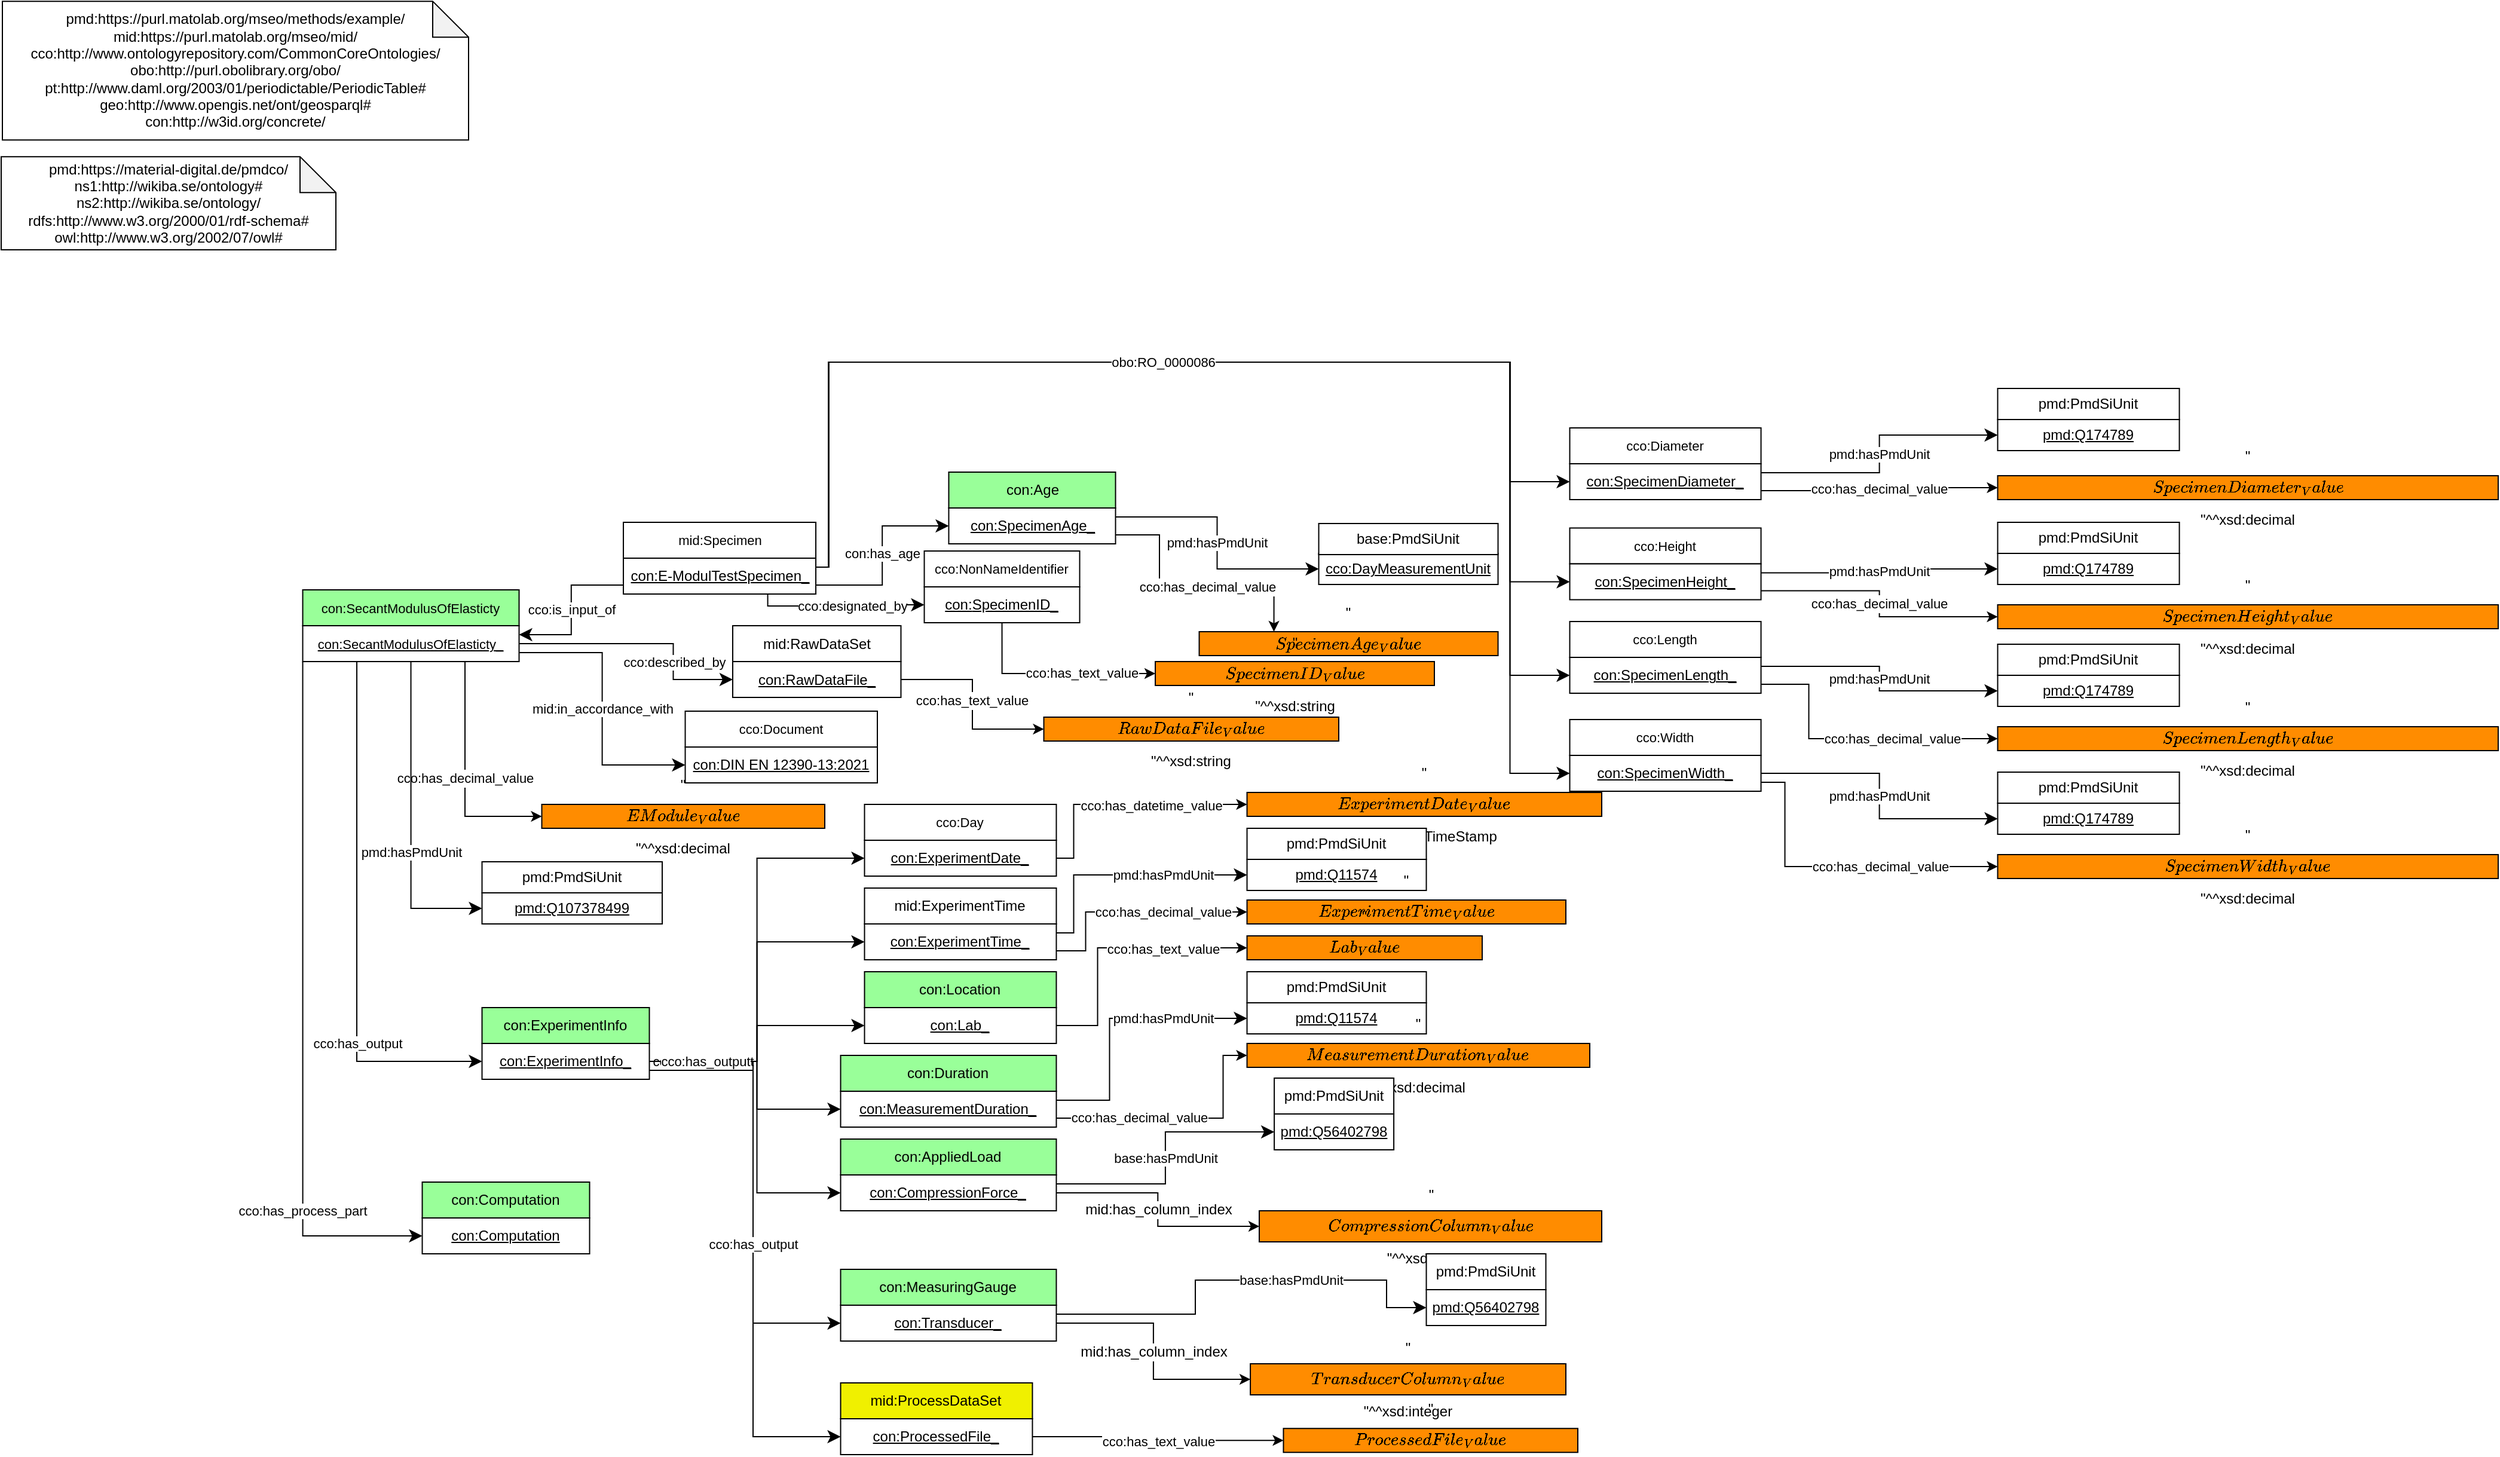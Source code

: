 <mxfile version="20.8.20" type="device"><diagram id="UXIPkQefFEDrWGH3IdC5" name="MiWoEx_neu"><mxGraphModel dx="3764" dy="2961" grid="1" gridSize="10" guides="1" tooltips="1" connect="1" arrows="1" fold="1" page="0" pageScale="1" pageWidth="827" pageHeight="1169" math="0" shadow="0"><root><mxCell id="97505-SNcamct329gDO7-0"/><mxCell id="97505-SNcamct329gDO7-1" parent="97505-SNcamct329gDO7-0"/><object label="con:SecantModulusOfElasticty" Type="Class" IRI="Null" id="4S3OoNcXCZUGaDcpZlmq-156"><mxCell style="rounded=0;whiteSpace=wrap;html=1;snapToPoint=1;points=[[0.1,0],[0.2,0],[0.3,0],[0.4,0],[0.5,0],[0.6,0],[0.7,0],[0.8,0],[0.9,0],[0,0.1],[0,0.3],[0,0.5],[0,0.7],[0,0.9],[0.1,1],[0.2,1],[0.3,1],[0.4,1],[0.5,1],[0.6,1],[0.7,1],[0.8,1],[0.9,1],[1,0.1],[1,0.3],[1,0.5],[1,0.7],[1,0.9]];fontSize=11;fillColor=#99FF99;" parent="97505-SNcamct329gDO7-1" vertex="1"><mxGeometry x="-1666.74" y="-1387.5" width="181" height="30" as="geometry"/></mxCell></object><object label="&lt;u&gt;con:SecantModulusOfElasticty_&lt;/u&gt;" Type="Individual" IRI="Null" id="4S3OoNcXCZUGaDcpZlmq-157"><mxCell style="rounded=0;whiteSpace=wrap;html=1;snapToPoint=1;fontSize=11;fillColor=#FFFFFF;" parent="97505-SNcamct329gDO7-1" vertex="1"><mxGeometry x="-1666.74" y="-1357.5" width="181" height="30" as="geometry"/></mxCell></object><object label="&lt;font style=&quot;font-size: 11px&quot;&gt;cco:has_decimal_value&lt;/font&gt;" Type="DatatypeProperty" IRI="http://www.ontologyrepository.com/CommonCoreOntologies/has_decimal_value" id="4S3OoNcXCZUGaDcpZlmq-159"><mxCell style="edgeStyle=orthogonalEdgeStyle;rounded=0;orthogonalLoop=1;jettySize=auto;html=1;exitX=0.75;exitY=1;exitDx=0;exitDy=0;fontSize=12;entryX=0;entryY=0.5;entryDx=0;entryDy=0;fillColor=#FFFFFF;" parent="97505-SNcamct329gDO7-1" source="4S3OoNcXCZUGaDcpZlmq-157" target="4S3OoNcXCZUGaDcpZlmq-160" edge="1"><mxGeometry as="geometry"><mxPoint x="-1643.74" y="-1401.5" as="sourcePoint"/><mxPoint x="-1386.74" y="-1277" as="targetPoint"/><mxPoint x="-32" y="33" as="offset"/></mxGeometry></mxCell></object><object label="&quot;$$EModule_Value$$&quot;^^xsd:decimal" Type="DataValue" IRI_DT="http://www.w3.org/2001/XMLSchema#decimal" id="4S3OoNcXCZUGaDcpZlmq-160"><mxCell style="rounded=0;whiteSpace=wrap;html=1;snapToPoint=1;shadow=0;glass=0;sketch=0;strokeColor=default;fontSize=12;fillColor=#FF8C00;" parent="97505-SNcamct329gDO7-1" vertex="1"><mxGeometry x="-1466.74" y="-1208" width="236.74" height="20" as="geometry"/></mxCell></object><object label="pmd:PmdSiUnit" Type="Class" IRI="https://material-digital.de/pmdco/PmdSiUnit" id="dzM1LntGsSAcp5HvhDIG-0"><mxCell style="rounded=0;whiteSpace=wrap;html=1;fillColor=#FFFFFF;" parent="97505-SNcamct329gDO7-1" vertex="1"><mxGeometry x="-1516.74" y="-1160" width="150.74" height="26" as="geometry"/></mxCell></object><object label="&lt;u&gt;pmd:Q107378499&lt;/u&gt;" Type="Individual" IRI="https://material-digital.de/pmdco/Q107378499" id="dzM1LntGsSAcp5HvhDIG-1"><mxCell style="rounded=0;whiteSpace=wrap;html=1;fillColor=#FFFFFF;" parent="97505-SNcamct329gDO7-1" vertex="1"><mxGeometry x="-1516.74" y="-1134" width="150.74" height="26" as="geometry"/></mxCell></object><object label="pmd:hasPmdUnit" Type="ObjectProperty" IRI="https://material-digital.de/pmdco/hasPmdUnit" id="dzM1LntGsSAcp5HvhDIG-2"><mxCell style="endArrow=classic;html=1;exitX=0.5;exitY=1;exitDx=0;exitDy=0;endSize=8;arcSize=0;edgeStyle=orthogonalEdgeStyle;entryX=0;entryY=0.5;entryDx=0;entryDy=0;fillColor=#FFFFFF;" parent="97505-SNcamct329gDO7-1" source="4S3OoNcXCZUGaDcpZlmq-157" target="dzM1LntGsSAcp5HvhDIG-1" edge="1"><mxGeometry x="-2156.74" y="-578" width="90" height="26" as="geometry"><mxPoint x="-1286.74" y="-1381.76" as="sourcePoint"/><mxPoint x="-1386.74" y="-1220" as="targetPoint"/><mxPoint x="-30" y="56" as="offset"/></mxGeometry></mxCell></object><object label="mid:Specimen" Type="Class" IRI="https://purl.matolab.org/mseo/mid/Specimen" id="x3j8CUo5KJD_qU_yZJNR-10"><mxCell style="rounded=0;whiteSpace=wrap;html=1;snapToPoint=1;points=[[0.1,0],[0.2,0],[0.3,0],[0.4,0],[0.5,0],[0.6,0],[0.7,0],[0.8,0],[0.9,0],[0,0.1],[0,0.3],[0,0.5],[0,0.7],[0,0.9],[0.1,1],[0.2,1],[0.3,1],[0.4,1],[0.5,1],[0.6,1],[0.7,1],[0.8,1],[0.9,1],[1,0.1],[1,0.3],[1,0.5],[1,0.7],[1,0.9]];fontSize=11;fillColor=#FFFFFF;" parent="97505-SNcamct329gDO7-1" vertex="1"><mxGeometry x="-1398.48" y="-1444" width="161" height="30" as="geometry"/></mxCell></object><object label="&lt;u&gt;&lt;font style=&quot;font-size: 12px&quot;&gt;con:E-ModulTestSpecimen_&lt;/font&gt;&lt;/u&gt;" Type="Individual" IRI="Null" id="x3j8CUo5KJD_qU_yZJNR-11"><mxCell style="rounded=0;whiteSpace=wrap;html=1;snapToPoint=1;fontSize=11;" parent="97505-SNcamct329gDO7-1" vertex="1"><mxGeometry x="-1398.48" y="-1414" width="161" height="30" as="geometry"/></mxCell></object><object label="cco:is_input_of" Type="ObjectProperty" IRI="http://www.ontologyrepository.com/CommonCoreOntologies/is_input_of" id="x3j8CUo5KJD_qU_yZJNR-16"><mxCell style="endArrow=classic;html=1;endSize=8;arcSize=0;edgeStyle=orthogonalEdgeStyle;exitX=0;exitY=0.75;exitDx=0;exitDy=0;entryX=1;entryY=0.25;entryDx=0;entryDy=0;fillColor=#FFFFFF;" parent="97505-SNcamct329gDO7-1" source="x3j8CUo5KJD_qU_yZJNR-11" target="4S3OoNcXCZUGaDcpZlmq-157" edge="1"><mxGeometry x="-2156.74" y="-578" width="90" height="26" as="geometry"><mxPoint x="-1376.74" y="-1662.5" as="sourcePoint"/><mxPoint x="-1514.24" y="-1770" as="targetPoint"/></mxGeometry></mxCell></object><object label="cco:described_by" Type="ObjectProperty" IRI="http://www.ontologyrepository.com/CommonCoreOntologies/described_by" id="vrB592Z6oyx5TgJau1o1-14"><mxCell style="endArrow=classic;html=1;exitX=1;exitY=0.5;exitDx=0;exitDy=0;endSize=8;arcSize=0;edgeStyle=orthogonalEdgeStyle;fillColor=#FFFFFF;entryX=0;entryY=0.5;entryDx=0;entryDy=0;" parent="97505-SNcamct329gDO7-1" source="4S3OoNcXCZUGaDcpZlmq-157" target="XyUmp4HFHpR-SFsd-4tf-1" edge="1"><mxGeometry x="-2156.74" y="-578" width="90" height="26" as="geometry"><mxPoint x="-1226.74" y="-1548" as="sourcePoint"/><mxPoint x="-1306.74" y="-1423" as="targetPoint"/><mxPoint x="40" as="offset"/><Array as="points"><mxPoint x="-1356.74" y="-1342"/><mxPoint x="-1356.74" y="-1312"/></Array></mxGeometry></mxCell></object><object label="cco:Document" Type="Class" IRI="http://www.ontologyrepository.com/CommonCoreOntologies/Document" id="X-x265AaEcsCabsh68sK-6"><mxCell style="rounded=0;whiteSpace=wrap;html=1;snapToPoint=1;points=[[0.1,0],[0.2,0],[0.3,0],[0.4,0],[0.5,0],[0.6,0],[0.7,0],[0.8,0],[0.9,0],[0,0.1],[0,0.3],[0,0.5],[0,0.7],[0,0.9],[0.1,1],[0.2,1],[0.3,1],[0.4,1],[0.5,1],[0.6,1],[0.7,1],[0.8,1],[0.9,1],[1,0.1],[1,0.3],[1,0.5],[1,0.7],[1,0.9]];fontSize=11;fillColor=#FFFFFF;" parent="97505-SNcamct329gDO7-1" vertex="1"><mxGeometry x="-1346.74" y="-1286" width="160.74" height="30" as="geometry"/></mxCell></object><object label="&lt;u style=&quot;font-size: 12px&quot;&gt;con:&lt;/u&gt;&lt;u&gt;&lt;font style=&quot;font-size: 12px&quot;&gt;DIN EN 12390-13:2021&lt;/font&gt;&lt;/u&gt;" Type="Individual" IRI="Null" id="X-x265AaEcsCabsh68sK-7"><mxCell style="rounded=0;whiteSpace=wrap;html=1;snapToPoint=1;fontSize=11;" parent="97505-SNcamct329gDO7-1" vertex="1"><mxGeometry x="-1346.74" y="-1256" width="160.74" height="30" as="geometry"/></mxCell></object><object label="&lt;font style=&quot;font-size: 11px&quot;&gt;con:has_age&lt;/font&gt;" Type="ObjectProperty" IRI="Null" id="g4Tvwo3vD4Dua6rrecGH-8"><mxCell style="endArrow=classic;html=1;endSize=8;arcSize=0;edgeStyle=orthogonalEdgeStyle;exitX=1;exitY=0.75;exitDx=0;exitDy=0;entryX=0;entryY=0.5;entryDx=0;entryDy=0;fillColor=none;strokeColor=#000000;" parent="97505-SNcamct329gDO7-1" source="x3j8CUo5KJD_qU_yZJNR-11" target="DgxsGwHGDNo53M0R5Qbq-1" edge="1"><mxGeometry x="-2156.74" y="-578" width="90" height="26" as="geometry"><mxPoint x="-1196.74" y="-1565" as="sourcePoint"/><mxPoint x="-1116.74" y="-1510.0" as="targetPoint"/><mxPoint y="-2" as="offset"/></mxGeometry></mxCell></object><object label="mid:in_accordance_with" Type="ObjectProperty" IRI="https://purl.matolab.org/mseo/mid/in_accordance_with" id="g4Tvwo3vD4Dua6rrecGH-9"><mxCell style="endArrow=classic;html=1;exitX=1;exitY=0.75;exitDx=0;exitDy=0;endSize=8;arcSize=0;edgeStyle=orthogonalEdgeStyle;entryX=0;entryY=0.5;entryDx=0;entryDy=0;fillColor=#FFFFFF;" parent="97505-SNcamct329gDO7-1" source="4S3OoNcXCZUGaDcpZlmq-157" target="X-x265AaEcsCabsh68sK-7" edge="1"><mxGeometry x="-2156.74" y="-578" width="90" height="26" as="geometry"><mxPoint x="-1436.74" y="-1454" as="sourcePoint"/><mxPoint x="-1356.74" y="-1345" as="targetPoint"/></mxGeometry></mxCell></object><object label="&lt;font style=&quot;font-size: 12px&quot;&gt;con:Age&lt;/font&gt;" Type="Class" IRI="Null" id="DgxsGwHGDNo53M0R5Qbq-0"><mxCell style="rounded=0;whiteSpace=wrap;html=1;snapToPoint=1;points=[[0.1,0],[0.2,0],[0.3,0],[0.4,0],[0.5,0],[0.6,0],[0.7,0],[0.8,0],[0.9,0],[0,0.1],[0,0.3],[0,0.5],[0,0.7],[0,0.9],[0.1,1],[0.2,1],[0.3,1],[0.4,1],[0.5,1],[0.6,1],[0.7,1],[0.8,1],[0.9,1],[1,0.1],[1,0.3],[1,0.5],[1,0.7],[1,0.9]];fontSize=11;fillColor=#99FF99;" parent="97505-SNcamct329gDO7-1" vertex="1"><mxGeometry x="-1126.27" y="-1486" width="139.53" height="30" as="geometry"/></mxCell></object><object label="&lt;span style=&quot;font-size: 12px&quot;&gt;&lt;u&gt;con:SpecimenAge_&lt;/u&gt;&lt;/span&gt;" Type="Individual" IRI="Null" id="DgxsGwHGDNo53M0R5Qbq-1"><mxCell style="rounded=0;whiteSpace=wrap;html=1;snapToPoint=1;fontSize=11;" parent="97505-SNcamct329gDO7-1" vertex="1"><mxGeometry x="-1126.27" y="-1456" width="139.53" height="30" as="geometry"/></mxCell></object><object label="&quot;$$SpecimenAge_Value$$&quot;^^xsd:decimal" Type="DataValue" IRI_DT="http://www.w3.org/2001/XMLSchema#decimal" id="DgxsGwHGDNo53M0R5Qbq-2"><mxCell style="rounded=0;whiteSpace=wrap;html=1;snapToPoint=1;shadow=0;glass=0;sketch=0;strokeColor=default;fontSize=12;fillColor=#FF8C00;" parent="97505-SNcamct329gDO7-1" vertex="1"><mxGeometry x="-916.74" y="-1352.5" width="250" height="20" as="geometry"/></mxCell></object><object label="&lt;font style=&quot;font-size: 11px&quot;&gt;cco:has_decimal_value&lt;/font&gt;" Type="DatatypeProperty" IRI="http://www.ontologyrepository.com/CommonCoreOntologies/has_decimal_value" id="DgxsGwHGDNo53M0R5Qbq-3"><mxCell style="edgeStyle=orthogonalEdgeStyle;rounded=0;orthogonalLoop=1;jettySize=auto;html=1;exitX=1;exitY=0.75;exitDx=0;exitDy=0;fontSize=12;entryX=0.25;entryY=0;entryDx=0;entryDy=0;fillColor=#FFFFFF;" parent="97505-SNcamct329gDO7-1" source="DgxsGwHGDNo53M0R5Qbq-1" target="DgxsGwHGDNo53M0R5Qbq-2" edge="1"><mxGeometry as="geometry"><mxPoint x="-1706.27" y="-1125" as="sourcePoint"/><mxPoint x="-2774.25" y="1527.24" as="targetPoint"/><Array as="points"><mxPoint x="-950" y="-1433"/><mxPoint x="-950" y="-1390"/><mxPoint x="-854" y="-1390"/></Array><mxPoint x="10" y="3" as="offset"/></mxGeometry></mxCell></object><object label="&lt;u&gt;cco:DayMeasurementUnit&lt;/u&gt;" Type="Individual" IRI="http://www.ontologyrepository.com/CommonCoreOntologies/DayMeasurementUnit" id="DgxsGwHGDNo53M0R5Qbq-4"><mxCell style="rounded=0;whiteSpace=wrap;html=1;fillColor=#FFFFFF;" parent="97505-SNcamct329gDO7-1" vertex="1"><mxGeometry x="-816.74" y="-1418" width="150" height="26" as="geometry"/></mxCell></object><object label="base:PmdSiUnit" Type="Class" IRI="https://material-digital.de/pmdco/PmdSiUnit" id="DgxsGwHGDNo53M0R5Qbq-5"><mxCell style="rounded=0;whiteSpace=wrap;html=1;fillColor=#FFFFFF;" parent="97505-SNcamct329gDO7-1" vertex="1"><mxGeometry x="-816.74" y="-1443" width="150" height="26" as="geometry"/></mxCell></object><object label="pmd:hasPmdUnit" Type="ObjectProperty" IRI="https://material-digital.de/pmdco/hasPmdUnit" id="DgxsGwHGDNo53M0R5Qbq-6"><mxCell style="endArrow=classic;html=1;endSize=8;arcSize=0;edgeStyle=orthogonalEdgeStyle;entryX=0;entryY=0.5;entryDx=0;entryDy=0;exitX=1;exitY=0.25;exitDx=0;exitDy=0;fillColor=#FFFFFF;" parent="97505-SNcamct329gDO7-1" source="DgxsGwHGDNo53M0R5Qbq-1" target="DgxsGwHGDNo53M0R5Qbq-4" edge="1"><mxGeometry x="-2156.74" y="-578" width="90" height="26" as="geometry"><mxPoint x="-1676.27" y="-1038.5" as="sourcePoint"/><mxPoint x="-1566.27" y="-1058" as="targetPoint"/></mxGeometry></mxCell></object><object label="mid:RawDataSet" Type="Class" IRI="https://purl.matolab.org/mseo/mid/RawDataSet" id="XyUmp4HFHpR-SFsd-4tf-0"><mxCell style="rounded=0;whiteSpace=wrap;html=1;snapToPoint=1;points=[[0.1,0],[0.2,0],[0.3,0],[0.4,0],[0.5,0],[0.6,0],[0.7,0],[0.8,0],[0.9,0],[0,0.1],[0,0.3],[0,0.5],[0,0.7],[0,0.9],[0.1,1],[0.2,1],[0.3,1],[0.4,1],[0.5,1],[0.6,1],[0.7,1],[0.8,1],[0.9,1],[1,0.1],[1,0.3],[1,0.5],[1,0.7],[1,0.9]];fillColor=#FFFFFF;" parent="97505-SNcamct329gDO7-1" vertex="1"><mxGeometry x="-1307.01" y="-1357.5" width="140.74" height="30" as="geometry"/></mxCell></object><object label="&lt;u&gt;con:RawDataFile_&lt;/u&gt;" Type="Individual" IRI="Null" id="XyUmp4HFHpR-SFsd-4tf-1"><mxCell style="rounded=0;whiteSpace=wrap;html=1;snapToPoint=1;" parent="97505-SNcamct329gDO7-1" vertex="1"><mxGeometry x="-1307.01" y="-1327.5" width="140.74" height="30" as="geometry"/></mxCell></object><object label="cco:has_output" Type="ObjectProperty" IRI="http://www.ontologyrepository.com/CommonCoreOntologies/has_output" id="XyUmp4HFHpR-SFsd-4tf-5"><mxCell style="endArrow=classic;html=1;exitX=0.25;exitY=1;exitDx=0;exitDy=0;endSize=8;arcSize=0;edgeStyle=orthogonalEdgeStyle;entryX=0;entryY=0.5;entryDx=0;entryDy=0;fillColor=#FFFFFF;" parent="97505-SNcamct329gDO7-1" source="4S3OoNcXCZUGaDcpZlmq-157" target="HQw4geavo5Zy8eXRPRxA-51" edge="1"><mxGeometry x="-2156.74" y="-578" width="90" height="26" as="geometry"><mxPoint x="-1466.74" y="-1444" as="sourcePoint"/><mxPoint x="-1396.74" y="-1138" as="targetPoint"/><mxPoint x="-52" y="152" as="offset"/></mxGeometry></mxCell></object><object label="cco:has_output" Type="ObjectProperty" IRI="http://www.ontologyrepository.com/CommonCoreOntologies/has_output" id="HQw4geavo5Zy8eXRPRxA-0"><mxCell style="endArrow=classic;html=1;endSize=8;arcSize=0;edgeStyle=orthogonalEdgeStyle;entryX=0;entryY=0.5;entryDx=0;entryDy=0;exitX=1;exitY=0.5;exitDx=0;exitDy=0;fillColor=#FFFFFF;" parent="97505-SNcamct329gDO7-1" source="HQw4geavo5Zy8eXRPRxA-51" target="HQw4geavo5Zy8eXRPRxA-8" edge="1"><mxGeometry x="-2156.74" y="-578" width="90" height="26" as="geometry"><mxPoint x="-1241.74" y="-965" as="sourcePoint"/><mxPoint x="-1161.74" y="-1225" as="targetPoint"/><mxPoint x="-40" y="85" as="offset"/></mxGeometry></mxCell></object><object label="cco:has_output" Type="ObjectProperty" IRI="http://www.ontologyrepository.com/CommonCoreOntologies/has_output" id="HQw4geavo5Zy8eXRPRxA-1"><mxCell style="endArrow=classic;html=1;endSize=8;arcSize=0;edgeStyle=orthogonalEdgeStyle;entryX=0;entryY=0.5;entryDx=0;entryDy=0;exitX=1;exitY=0.5;exitDx=0;exitDy=0;fillColor=#FFFFFF;" parent="97505-SNcamct329gDO7-1" source="HQw4geavo5Zy8eXRPRxA-51" target="HQw4geavo5Zy8eXRPRxA-12" edge="1"><mxGeometry x="-2156.74" y="-578" width="90" height="26" as="geometry"><mxPoint x="-1241.74" y="-965" as="sourcePoint"/><mxPoint x="-1161.74" y="-1155" as="targetPoint"/><mxPoint x="-40" y="50" as="offset"/></mxGeometry></mxCell></object><object label="cco:has_output" Type="ObjectProperty" IRI="http://www.ontologyrepository.com/CommonCoreOntologies/has_output" id="HQw4geavo5Zy8eXRPRxA-2"><mxCell style="endArrow=classic;html=1;endSize=8;arcSize=0;edgeStyle=orthogonalEdgeStyle;exitX=1;exitY=0.5;exitDx=0;exitDy=0;entryX=0;entryY=0.5;entryDx=0;entryDy=0;fillColor=#FFFFFF;" parent="97505-SNcamct329gDO7-1" source="HQw4geavo5Zy8eXRPRxA-51" target="HQw4geavo5Zy8eXRPRxA-19" edge="1"><mxGeometry x="-2156.74" y="-578" width="90" height="26" as="geometry"><mxPoint x="-1241.74" y="-965" as="sourcePoint"/><mxPoint x="-1161.74" y="-1085" as="targetPoint"/><mxPoint x="-40" y="15" as="offset"/></mxGeometry></mxCell></object><object label="cco:has_output" Type="ObjectProperty" IRI="http://www.ontologyrepository.com/CommonCoreOntologies/has_output" id="HQw4geavo5Zy8eXRPRxA-3"><mxCell style="endArrow=classic;html=1;endSize=8;arcSize=0;edgeStyle=orthogonalEdgeStyle;exitX=1;exitY=0.5;exitDx=0;exitDy=0;entryX=0;entryY=0.5;entryDx=0;entryDy=0;fillColor=#FFFFFF;" parent="97505-SNcamct329gDO7-1" source="HQw4geavo5Zy8eXRPRxA-51" target="HQw4geavo5Zy8eXRPRxA-23" edge="1"><mxGeometry x="-2156.74" y="-578" width="90" height="26" as="geometry"><mxPoint x="-1241.74" y="-965" as="sourcePoint"/><mxPoint x="-1161.74" y="-1015" as="targetPoint"/><mxPoint x="-30" y="-20" as="offset"/><Array as="points"><mxPoint x="-1286.74" y="-993"/><mxPoint x="-1286.74" y="-953"/></Array></mxGeometry></mxCell></object><object label="cco:has_output" Type="ObjectProperty" IRI="http://www.ontologyrepository.com/CommonCoreOntologies/has_output" id="HQw4geavo5Zy8eXRPRxA-4"><mxCell style="endArrow=classic;html=1;endSize=8;arcSize=0;edgeStyle=orthogonalEdgeStyle;exitX=1;exitY=0.5;exitDx=0;exitDy=0;entryX=0;entryY=0.5;entryDx=0;entryDy=0;fillColor=#FFFFFF;" parent="97505-SNcamct329gDO7-1" source="HQw4geavo5Zy8eXRPRxA-51" target="HQw4geavo5Zy8eXRPRxA-30" edge="1"><mxGeometry x="-2156.74" y="-578" width="90" height="26" as="geometry"><mxPoint x="-1241.74" y="-965" as="sourcePoint"/><mxPoint x="-1161.74" y="-945" as="targetPoint"/><mxPoint x="-40" y="-55" as="offset"/><Array as="points"><mxPoint x="-1286.74" y="-993"/><mxPoint x="-1286.74" y="-883"/></Array></mxGeometry></mxCell></object><object label="cco:has_output" Type="ObjectProperty" IRI="http://www.ontologyrepository.com/CommonCoreOntologies/has_output" id="HQw4geavo5Zy8eXRPRxA-6"><mxCell style="endArrow=classic;html=1;endSize=8;arcSize=0;edgeStyle=orthogonalEdgeStyle;exitX=1;exitY=0.5;exitDx=0;exitDy=0;entryX=0;entryY=0.5;entryDx=0;entryDy=0;fillColor=#FFFFFF;" parent="97505-SNcamct329gDO7-1" source="HQw4geavo5Zy8eXRPRxA-51" target="HQw4geavo5Zy8eXRPRxA-44" edge="1"><mxGeometry x="-2940" y="-610" width="90" height="26" as="geometry"><mxPoint x="-1241.74" y="-965" as="sourcePoint"/><mxPoint x="-1161.74" y="-805" as="targetPoint"/><mxPoint x="-33" y="-157" as="offset"/><Array as="points"><mxPoint x="-1290" y="-993"/><mxPoint x="-1290" y="-679"/></Array></mxGeometry></mxCell></object><object label="cco:Day" Type="Class" IRI="http://www.ontologyrepository.com/CommonCoreOntologies/Day" id="HQw4geavo5Zy8eXRPRxA-7"><mxCell style="rounded=0;whiteSpace=wrap;html=1;snapToPoint=1;points=[[0.1,0],[0.2,0],[0.3,0],[0.4,0],[0.5,0],[0.6,0],[0.7,0],[0.8,0],[0.9,0],[0,0.1],[0,0.3],[0,0.5],[0,0.7],[0,0.9],[0.1,1],[0.2,1],[0.3,1],[0.4,1],[0.5,1],[0.6,1],[0.7,1],[0.8,1],[0.9,1],[1,0.1],[1,0.3],[1,0.5],[1,0.7],[1,0.9]];fontSize=11;fillColor=#FFFFFF;" parent="97505-SNcamct329gDO7-1" vertex="1"><mxGeometry x="-1196.74" y="-1208" width="160.47" height="30" as="geometry"/></mxCell></object><object label="&lt;u&gt;&lt;font style=&quot;font-size: 12px&quot;&gt;con:&lt;/font&gt;&lt;/u&gt;&lt;span style=&quot;font-size: 12px&quot;&gt;&lt;u&gt;ExperimentDate_&lt;/u&gt;&lt;/span&gt;" Type="Individual" IRI="Null" id="HQw4geavo5Zy8eXRPRxA-8"><mxCell style="rounded=0;whiteSpace=wrap;html=1;snapToPoint=1;fontSize=11;" parent="97505-SNcamct329gDO7-1" vertex="1"><mxGeometry x="-1196.74" y="-1178" width="160.47" height="30" as="geometry"/></mxCell></object><object label="&quot;$$ExperimentDate_Value$$&quot;^^xsd:dateTimeStamp" Type="DataValue" IRI_DT="http://www.w3.org/2001/XMLSchema#dateTimeStamp" id="HQw4geavo5Zy8eXRPRxA-9"><mxCell style="rounded=0;whiteSpace=wrap;html=1;snapToPoint=1;shadow=0;glass=0;sketch=0;strokeColor=default;fontSize=12;fillColor=#FF8C00;" parent="97505-SNcamct329gDO7-1" vertex="1"><mxGeometry x="-876.74" y="-1218" width="296.74" height="20" as="geometry"/></mxCell></object><object label="&lt;font style=&quot;font-size: 11px&quot;&gt;cco:has_datetime_value&lt;/font&gt;" Type="DatatypeProperty" IRI="http://www.ontologyrepository.com/CommonCoreOntologies/has_datetime_value" id="HQw4geavo5Zy8eXRPRxA-10"><mxCell style="edgeStyle=orthogonalEdgeStyle;rounded=0;orthogonalLoop=1;jettySize=auto;html=1;fontSize=12;entryX=0;entryY=0.5;entryDx=0;entryDy=0;exitX=1;exitY=0.5;exitDx=0;exitDy=0;fillColor=#FFFFFF;" parent="97505-SNcamct329gDO7-1" source="HQw4geavo5Zy8eXRPRxA-8" target="HQw4geavo5Zy8eXRPRxA-9" edge="1"><mxGeometry x="-3551.74" y="-538" as="geometry"><mxPoint x="-2341.74" y="-335.5" as="sourcePoint"/><mxPoint x="-2241.74" y="-336" as="targetPoint"/><Array as="points"><mxPoint x="-1021.74" y="-1163"/><mxPoint x="-1021.74" y="-1208"/></Array><mxPoint y="-22" as="offset"/></mxGeometry></mxCell></object><object label="mid:ExperimentTime" Type="Class" IRI="https://purl.matolab.org/mseo/mid/ExperimentTime" id="HQw4geavo5Zy8eXRPRxA-11"><mxCell style="rounded=0;whiteSpace=wrap;html=1;snapToPoint=1;points=[[0.1,0],[0.2,0],[0.3,0],[0.4,0],[0.5,0],[0.6,0],[0.7,0],[0.8,0],[0.9,0],[0,0.1],[0,0.3],[0,0.5],[0,0.7],[0,0.9],[0.1,1],[0.2,1],[0.3,1],[0.4,1],[0.5,1],[0.6,1],[0.7,1],[0.8,1],[0.9,1],[1,0.1],[1,0.3],[1,0.5],[1,0.7],[1,0.9]];fillColor=#FFFFFF;" parent="97505-SNcamct329gDO7-1" vertex="1"><mxGeometry x="-1196.74" y="-1138" width="160.47" height="30" as="geometry"/></mxCell></object><object label="&lt;u style=&quot;font-size: 11px&quot;&gt;&lt;font style=&quot;font-size: 12px&quot;&gt;con:Experiment&lt;/font&gt;&lt;/u&gt;&lt;u&gt;Time_&lt;/u&gt;" Type="Individual" IRI="Null" id="HQw4geavo5Zy8eXRPRxA-12"><mxCell style="rounded=0;whiteSpace=wrap;html=1;snapToPoint=1;fillColor=#FFFFFF;" parent="97505-SNcamct329gDO7-1" vertex="1"><mxGeometry x="-1196.74" y="-1108" width="160.47" height="30" as="geometry"/></mxCell></object><object label="pmd:hasPmdUnit" Type="ObjectProperty" IRI="https://material-digital.de/pmdco/hasPmdUnit" id="HQw4geavo5Zy8eXRPRxA-13"><mxCell style="endArrow=classic;html=1;entryX=0;entryY=0.5;entryDx=0;entryDy=0;endSize=8;arcSize=0;edgeStyle=orthogonalEdgeStyle;exitX=1;exitY=0.25;exitDx=0;exitDy=0;fillColor=#FFFFFF;" parent="97505-SNcamct329gDO7-1" source="HQw4geavo5Zy8eXRPRxA-12" target="HQw4geavo5Zy8eXRPRxA-16" edge="1"><mxGeometry x="-3551.74" y="-538" width="90" height="26" as="geometry"><mxPoint x="-2031.74" y="1532" as="sourcePoint"/><mxPoint x="-4382.21" y="6811.26" as="targetPoint"/><Array as="points"><mxPoint x="-1021.74" y="-1101"/><mxPoint x="-1021.74" y="-1149"/></Array><mxPoint x="10" y="-24" as="offset"/></mxGeometry></mxCell></object><object label="&lt;font style=&quot;font-size: 11px&quot;&gt;cco:has_decimal_value&lt;/font&gt;" Type="DatatypeProperty" IRI="http://www.ontologyrepository.com/CommonCoreOntologies/has_decimal_value" id="HQw4geavo5Zy8eXRPRxA-14"><mxCell style="edgeStyle=orthogonalEdgeStyle;rounded=0;orthogonalLoop=1;jettySize=auto;html=1;fontSize=12;entryX=0;entryY=0.5;entryDx=0;entryDy=0;exitX=1;exitY=0.75;exitDx=0;exitDy=0;fillColor=#FFFFFF;" parent="97505-SNcamct329gDO7-1" source="HQw4geavo5Zy8eXRPRxA-12" target="HQw4geavo5Zy8eXRPRxA-17" edge="1"><mxGeometry x="-3551.74" y="-538" as="geometry"><mxPoint x="-3190.74" y="4364.5" as="sourcePoint"/><mxPoint x="-4371.21" y="6901.26" as="targetPoint"/><Array as="points"><mxPoint x="-1011.74" y="-1085"/><mxPoint x="-1011.74" y="-1118"/></Array><mxPoint x="10" y="-16" as="offset"/></mxGeometry></mxCell></object><object label="pmd:PmdSiUnit" Type="Class" IRI="https://material-digital.de/pmdco/PmdSiUnit" id="HQw4geavo5Zy8eXRPRxA-15"><mxCell style="rounded=0;whiteSpace=wrap;html=1;fillColor=#FFFFFF;" parent="97505-SNcamct329gDO7-1" vertex="1"><mxGeometry x="-876.74" y="-1188" width="150" height="26" as="geometry"/></mxCell></object><object label="&lt;u&gt;pmd:Q11574&lt;/u&gt;" Type="Individual" IRI="https://material-digital.de/pmdco/Q11574" id="HQw4geavo5Zy8eXRPRxA-16"><mxCell style="rounded=0;whiteSpace=wrap;html=1;fillColor=#FFFFFF;" parent="97505-SNcamct329gDO7-1" vertex="1"><mxGeometry x="-876.74" y="-1162" width="150" height="26" as="geometry"/></mxCell></object><object label="&quot;$$ExperimentTime_Value$$&quot;^^xsd:decimal" Type="DataValue" IRI_DT="http://www.w3.org/2001/XMLSchema#decimal" id="HQw4geavo5Zy8eXRPRxA-17"><mxCell style="rounded=0;whiteSpace=wrap;html=1;snapToPoint=1;shadow=0;glass=0;sketch=0;strokeColor=default;fontSize=12;fillColor=#FF8C00;" parent="97505-SNcamct329gDO7-1" vertex="1"><mxGeometry x="-876.74" y="-1128" width="266.74" height="20" as="geometry"/></mxCell></object><object label="con:Location" Type="Class" IRI="Null" id="HQw4geavo5Zy8eXRPRxA-18"><mxCell style="rounded=0;whiteSpace=wrap;html=1;snapToPoint=1;points=[[0.1,0],[0.2,0],[0.3,0],[0.4,0],[0.5,0],[0.6,0],[0.7,0],[0.8,0],[0.9,0],[0,0.1],[0,0.3],[0,0.5],[0,0.7],[0,0.9],[0.1,1],[0.2,1],[0.3,1],[0.4,1],[0.5,1],[0.6,1],[0.7,1],[0.8,1],[0.9,1],[1,0.1],[1,0.3],[1,0.5],[1,0.7],[1,0.9]];fillColor=#99FF99;" parent="97505-SNcamct329gDO7-1" vertex="1"><mxGeometry x="-1196.74" y="-1068" width="160.47" height="30" as="geometry"/></mxCell></object><object label="&lt;u style=&quot;font-size: 11px&quot;&gt;&lt;font style=&quot;font-size: 12px&quot;&gt;con:&lt;/font&gt;&lt;/u&gt;&lt;u&gt;Lab_&lt;/u&gt;" Type="Individual" IRI="Null" id="HQw4geavo5Zy8eXRPRxA-19"><mxCell style="rounded=0;whiteSpace=wrap;html=1;snapToPoint=1;fillColor=#FFFFFF;" parent="97505-SNcamct329gDO7-1" vertex="1"><mxGeometry x="-1196.74" y="-1038" width="160.47" height="30" as="geometry"/></mxCell></object><object label="&lt;font style=&quot;font-size: 11px&quot;&gt;cco:has_text_value&lt;/font&gt;" Type="DatatypeProperty" IRI="http://www.ontologyrepository.com/CommonCoreOntologies/has_text_value" id="HQw4geavo5Zy8eXRPRxA-20"><mxCell style="edgeStyle=orthogonalEdgeStyle;rounded=0;orthogonalLoop=1;jettySize=auto;html=1;fontSize=12;entryX=0;entryY=0.5;entryDx=0;entryDy=0;exitX=1;exitY=0.5;exitDx=0;exitDy=0;fillColor=#FFFFFF;" parent="97505-SNcamct329gDO7-1" source="HQw4geavo5Zy8eXRPRxA-19" target="HQw4geavo5Zy8eXRPRxA-21" edge="1"><mxGeometry x="-3551.74" y="-538" as="geometry"><mxPoint x="-2361.74" y="-303" as="sourcePoint"/><mxPoint x="-5011.21" y="8311.26" as="targetPoint"/><Array as="points"><mxPoint x="-1001.74" y="-1023"/><mxPoint x="-1001.74" y="-1088"/></Array><mxPoint x="10" y="-32" as="offset"/></mxGeometry></mxCell></object><object label="&quot;$$Lab_Value$$&quot;^^xsd:string" Type="DataValue" IRI_DT="http://www.w3.org/2001/XMLSchema#string" id="HQw4geavo5Zy8eXRPRxA-21"><mxCell style="rounded=0;whiteSpace=wrap;html=1;snapToPoint=1;shadow=0;glass=0;sketch=0;strokeColor=default;fontSize=12;fillColor=#FF8C00;" parent="97505-SNcamct329gDO7-1" vertex="1"><mxGeometry x="-876.74" y="-1098" width="196.74" height="20" as="geometry"/></mxCell></object><object label="con:Duration" Type="Class" IRI="Null" id="HQw4geavo5Zy8eXRPRxA-22"><mxCell style="rounded=0;whiteSpace=wrap;html=1;snapToPoint=1;points=[[0.1,0],[0.2,0],[0.3,0],[0.4,0],[0.5,0],[0.6,0],[0.7,0],[0.8,0],[0.9,0],[0,0.1],[0,0.3],[0,0.5],[0,0.7],[0,0.9],[0.1,1],[0.2,1],[0.3,1],[0.4,1],[0.5,1],[0.6,1],[0.7,1],[0.8,1],[0.9,1],[1,0.1],[1,0.3],[1,0.5],[1,0.7],[1,0.9]];fillColor=#99FF99;" parent="97505-SNcamct329gDO7-1" vertex="1"><mxGeometry x="-1216.74" y="-998" width="180.47" height="30" as="geometry"/></mxCell></object><object label="&lt;u style=&quot;font-size: 11px&quot;&gt;&lt;font style=&quot;font-size: 12px&quot;&gt;con:&lt;/font&gt;&lt;/u&gt;&lt;u&gt;MeasurementDuration_&lt;/u&gt;" Type="Individual" IRI="Null" id="HQw4geavo5Zy8eXRPRxA-23"><mxCell style="rounded=0;whiteSpace=wrap;html=1;snapToPoint=1;fillColor=#FFFFFF;" parent="97505-SNcamct329gDO7-1" vertex="1"><mxGeometry x="-1216.74" y="-968" width="180.47" height="30" as="geometry"/></mxCell></object><object label="pmd:PmdSiUnit" Type="Class" IRI="https://material-digital.de/pmdco/PmdSiUnit" id="HQw4geavo5Zy8eXRPRxA-24"><mxCell style="rounded=0;whiteSpace=wrap;html=1;fillColor=#FFFFFF;" parent="97505-SNcamct329gDO7-1" vertex="1"><mxGeometry x="-876.74" y="-1068" width="150" height="26" as="geometry"/></mxCell></object><object label="&lt;u&gt;pmd:Q11574&lt;/u&gt;" Type="Individual" IRI="https://material-digital.de/pmdco/Q11574" id="HQw4geavo5Zy8eXRPRxA-25"><mxCell style="rounded=0;whiteSpace=wrap;html=1;fillColor=#FFFFFF;" parent="97505-SNcamct329gDO7-1" vertex="1"><mxGeometry x="-876.74" y="-1042" width="150" height="26" as="geometry"/></mxCell></object><object label="&quot;$$MeasurementDuration_Value$$&quot;^^xsd:decimal" Type="DataValue" IRI_DT="http://www.w3.org/2001/XMLSchema#decimal" id="HQw4geavo5Zy8eXRPRxA-26"><mxCell style="rounded=0;whiteSpace=wrap;html=1;snapToPoint=1;shadow=0;glass=0;sketch=0;strokeColor=default;fontSize=12;fillColor=#FF8C00;" parent="97505-SNcamct329gDO7-1" vertex="1"><mxGeometry x="-876.74" y="-1008" width="286.74" height="20" as="geometry"/></mxCell></object><object label="pmd:hasPmdUnit" Type="ObjectProperty" IRI="https://material-digital.de/pmdco/hasPmdUnit" id="HQw4geavo5Zy8eXRPRxA-27"><mxCell style="endArrow=classic;html=1;exitX=1;exitY=0.25;exitDx=0;exitDy=0;entryX=0;entryY=0.5;entryDx=0;entryDy=0;endSize=8;arcSize=0;edgeStyle=orthogonalEdgeStyle;fillColor=#FFFFFF;" parent="97505-SNcamct329gDO7-1" source="HQw4geavo5Zy8eXRPRxA-23" target="HQw4geavo5Zy8eXRPRxA-25" edge="1"><mxGeometry x="-3551.74" y="-538" width="90" height="26" as="geometry"><mxPoint x="-1490.74" y="8109.5" as="sourcePoint"/><mxPoint x="-110.74" y="5441" as="targetPoint"/><Array as="points"><mxPoint x="-991.74" y="-961"/><mxPoint x="-991.74" y="-1029"/></Array><mxPoint x="10" y="-34" as="offset"/></mxGeometry></mxCell></object><object label="&lt;font style=&quot;font-size: 11px&quot;&gt;cco:has_decimal_value&lt;/font&gt;" Type="DatatypeProperty" IRI="http://www.ontologyrepository.com/CommonCoreOntologies/has_decimal_value" id="HQw4geavo5Zy8eXRPRxA-28"><mxCell style="edgeStyle=orthogonalEdgeStyle;rounded=0;orthogonalLoop=1;jettySize=auto;html=1;fontSize=12;entryX=0;entryY=0.5;entryDx=0;entryDy=0;exitX=1;exitY=0.75;exitDx=0;exitDy=0;fillColor=#FFFFFF;" parent="97505-SNcamct329gDO7-1" source="HQw4geavo5Zy8eXRPRxA-23" target="HQw4geavo5Zy8eXRPRxA-26" edge="1"><mxGeometry x="-3551.74" y="-538" as="geometry"><mxPoint x="-210.74" y="5444.5" as="sourcePoint"/><mxPoint x="-2031.21" y="9341.26" as="targetPoint"/><Array as="points"><mxPoint x="-896.74" y="-945"/><mxPoint x="-896.74" y="-998"/></Array><mxPoint x="-10" y="26" as="offset"/></mxGeometry></mxCell></object><object label="con:AppliedLoad" Type="Class" IRI="Null" id="HQw4geavo5Zy8eXRPRxA-29"><mxCell style="rounded=0;whiteSpace=wrap;html=1;snapToPoint=1;points=[[0.1,0],[0.2,0],[0.3,0],[0.4,0],[0.5,0],[0.6,0],[0.7,0],[0.8,0],[0.9,0],[0,0.1],[0,0.3],[0,0.5],[0,0.7],[0,0.9],[0.1,1],[0.2,1],[0.3,1],[0.4,1],[0.5,1],[0.6,1],[0.7,1],[0.8,1],[0.9,1],[1,0.1],[1,0.3],[1,0.5],[1,0.7],[1,0.9]];fillColor=#99FF99;" parent="97505-SNcamct329gDO7-1" vertex="1"><mxGeometry x="-1216.74" y="-928" width="180.47" height="30" as="geometry"/></mxCell></object><object label="&lt;u style=&quot;font-size: 11px&quot;&gt;&lt;font style=&quot;font-size: 12px&quot;&gt;con:&lt;/font&gt;&lt;/u&gt;&lt;u&gt;CompressionForce_&lt;/u&gt;" Type="Individual" IRI="Null" id="HQw4geavo5Zy8eXRPRxA-30"><mxCell style="rounded=0;whiteSpace=wrap;html=1;snapToPoint=1;fillColor=#FFFFFF;" parent="97505-SNcamct329gDO7-1" vertex="1"><mxGeometry x="-1216.74" y="-898" width="180.47" height="30" as="geometry"/></mxCell></object><object label="mid:ProcessDataSet" Type="Class" IRI="https://purl.matolab.org/mseo/mid/ProcessDataSet" id="HQw4geavo5Zy8eXRPRxA-43"><mxCell style="rounded=0;whiteSpace=wrap;html=1;snapToPoint=1;points=[[0.1,0],[0.2,0],[0.3,0],[0.4,0],[0.5,0],[0.6,0],[0.7,0],[0.8,0],[0.9,0],[0,0.1],[0,0.3],[0,0.5],[0,0.7],[0,0.9],[0.1,1],[0.2,1],[0.3,1],[0.4,1],[0.5,1],[0.6,1],[0.7,1],[0.8,1],[0.9,1],[1,0.1],[1,0.3],[1,0.5],[1,0.7],[1,0.9]];fillColor=#F0F000;" parent="97505-SNcamct329gDO7-1" vertex="1"><mxGeometry x="-1216.74" y="-724" width="160.47" height="30" as="geometry"/></mxCell></object><object label="&lt;u style=&quot;font-size: 11px&quot;&gt;&lt;font style=&quot;font-size: 12px&quot;&gt;con:ProcessedFile&lt;/font&gt;&lt;/u&gt;&lt;u&gt;_&lt;/u&gt;" Type="Individual" IRI="Null" id="HQw4geavo5Zy8eXRPRxA-44"><mxCell style="rounded=0;whiteSpace=wrap;html=1;snapToPoint=1;fillColor=#FFFFFF;" parent="97505-SNcamct329gDO7-1" vertex="1"><mxGeometry x="-1216.74" y="-694" width="160.47" height="30" as="geometry"/></mxCell></object><object label="&lt;font style=&quot;font-size: 12px&quot;&gt;con:ExperimentInfo&lt;/font&gt;" Type="Class" IRI="Null" id="HQw4geavo5Zy8eXRPRxA-50"><mxCell style="rounded=0;whiteSpace=wrap;html=1;snapToPoint=1;points=[[0.1,0],[0.2,0],[0.3,0],[0.4,0],[0.5,0],[0.6,0],[0.7,0],[0.8,0],[0.9,0],[0,0.1],[0,0.3],[0,0.5],[0,0.7],[0,0.9],[0.1,1],[0.2,1],[0.3,1],[0.4,1],[0.5,1],[0.6,1],[0.7,1],[0.8,1],[0.9,1],[1,0.1],[1,0.3],[1,0.5],[1,0.7],[1,0.9]];fontSize=11;fillColor=#99FF99;" parent="97505-SNcamct329gDO7-1" vertex="1"><mxGeometry x="-1516.74" y="-1038" width="140" height="30" as="geometry"/></mxCell></object><object label="&lt;u style=&quot;font-size: 12px&quot;&gt;con:&lt;/u&gt;&lt;u&gt;&lt;font style=&quot;font-size: 12px&quot;&gt;ExperimentInfo_&lt;/font&gt;&lt;/u&gt;" Type="Individual" IRI="Null" id="HQw4geavo5Zy8eXRPRxA-51"><mxCell style="rounded=0;whiteSpace=wrap;html=1;snapToPoint=1;fontSize=11;" parent="97505-SNcamct329gDO7-1" vertex="1"><mxGeometry x="-1516.74" y="-1008" width="140" height="30" as="geometry"/></mxCell></object><object label="cco:Diameter" Type="Class" IRI="http://www.ontologyrepository.com/CommonCoreOntologies/Diameter" id="XZ28hIrj03YIjqoyGXip-53"><mxCell style="rounded=0;whiteSpace=wrap;html=1;snapToPoint=1;points=[[0.1,0],[0.2,0],[0.3,0],[0.4,0],[0.5,0],[0.6,0],[0.7,0],[0.8,0],[0.9,0],[0,0.1],[0,0.3],[0,0.5],[0,0.7],[0,0.9],[0.1,1],[0.2,1],[0.3,1],[0.4,1],[0.5,1],[0.6,1],[0.7,1],[0.8,1],[0.9,1],[1,0.1],[1,0.3],[1,0.5],[1,0.7],[1,0.9]];fontSize=11;fillColor=#FFFFFF;" parent="97505-SNcamct329gDO7-1" vertex="1"><mxGeometry x="-606.74" y="-1523" width="160" height="30" as="geometry"/></mxCell></object><object label="&lt;u&gt;&lt;font style=&quot;font-size: 12px&quot;&gt;con:&lt;/font&gt;&lt;/u&gt;&lt;u&gt;&lt;font style=&quot;font-size: 12px&quot;&gt;SpecimenDiameter_&lt;/font&gt;&lt;/u&gt;" Type="Individual" IRI="Null" id="XZ28hIrj03YIjqoyGXip-54"><mxCell style="rounded=0;whiteSpace=wrap;html=1;snapToPoint=1;fontSize=11;" parent="97505-SNcamct329gDO7-1" vertex="1"><mxGeometry x="-606.74" y="-1493" width="160" height="30" as="geometry"/></mxCell></object><object label="cco:Height" Type="Class" IRI="http://www.ontologyrepository.com/CommonCoreOntologies/Height" id="XZ28hIrj03YIjqoyGXip-55"><mxCell style="rounded=0;whiteSpace=wrap;html=1;snapToPoint=1;points=[[0.1,0],[0.2,0],[0.3,0],[0.4,0],[0.5,0],[0.6,0],[0.7,0],[0.8,0],[0.9,0],[0,0.1],[0,0.3],[0,0.5],[0,0.7],[0,0.9],[0.1,1],[0.2,1],[0.3,1],[0.4,1],[0.5,1],[0.6,1],[0.7,1],[0.8,1],[0.9,1],[1,0.1],[1,0.3],[1,0.5],[1,0.7],[1,0.9]];fontSize=11;fillColor=#FFFFFF;" parent="97505-SNcamct329gDO7-1" vertex="1"><mxGeometry x="-606.74" y="-1439.25" width="160" height="30" as="geometry"/></mxCell></object><object label="&lt;u&gt;&lt;font style=&quot;font-size: 12px&quot;&gt;con:&lt;/font&gt;&lt;/u&gt;&lt;u&gt;&lt;font style=&quot;font-size: 12px&quot;&gt;SpecimenHeight_&lt;/font&gt;&lt;/u&gt;" Type="Individual" IRI="Null" id="XZ28hIrj03YIjqoyGXip-56"><mxCell style="rounded=0;whiteSpace=wrap;html=1;snapToPoint=1;fontSize=11;" parent="97505-SNcamct329gDO7-1" vertex="1"><mxGeometry x="-606.74" y="-1409.25" width="160" height="30" as="geometry"/></mxCell></object><object label="cco:Length" Type="Class" IRI="http://www.ontologyrepository.com/CommonCoreOntologies/Length" id="XZ28hIrj03YIjqoyGXip-57"><mxCell style="rounded=0;whiteSpace=wrap;html=1;snapToPoint=1;points=[[0.1,0],[0.2,0],[0.3,0],[0.4,0],[0.5,0],[0.6,0],[0.7,0],[0.8,0],[0.9,0],[0,0.1],[0,0.3],[0,0.5],[0,0.7],[0,0.9],[0.1,1],[0.2,1],[0.3,1],[0.4,1],[0.5,1],[0.6,1],[0.7,1],[0.8,1],[0.9,1],[1,0.1],[1,0.3],[1,0.5],[1,0.7],[1,0.9]];fontSize=11;fillColor=#FFFFFF;" parent="97505-SNcamct329gDO7-1" vertex="1"><mxGeometry x="-606.74" y="-1361" width="160" height="30" as="geometry"/></mxCell></object><object label="&lt;u&gt;&lt;font style=&quot;font-size: 12px&quot;&gt;con:&lt;/font&gt;&lt;/u&gt;&lt;u&gt;&lt;font style=&quot;font-size: 12px&quot;&gt;SpecimenLength_&lt;/font&gt;&lt;/u&gt;" Type="Individual" IRI="Null" id="XZ28hIrj03YIjqoyGXip-58"><mxCell style="rounded=0;whiteSpace=wrap;html=1;snapToPoint=1;fontSize=11;" parent="97505-SNcamct329gDO7-1" vertex="1"><mxGeometry x="-606.74" y="-1331" width="160" height="30" as="geometry"/></mxCell></object><object label="cco:Width" Type="Class" IRI="http://www.ontologyrepository.com/CommonCoreOntologies/Width" id="XZ28hIrj03YIjqoyGXip-61"><mxCell style="rounded=0;whiteSpace=wrap;html=1;snapToPoint=1;points=[[0.1,0],[0.2,0],[0.3,0],[0.4,0],[0.5,0],[0.6,0],[0.7,0],[0.8,0],[0.9,0],[0,0.1],[0,0.3],[0,0.5],[0,0.7],[0,0.9],[0.1,1],[0.2,1],[0.3,1],[0.4,1],[0.5,1],[0.6,1],[0.7,1],[0.8,1],[0.9,1],[1,0.1],[1,0.3],[1,0.5],[1,0.7],[1,0.9]];fontSize=11;fillColor=#FFFFFF;" parent="97505-SNcamct329gDO7-1" vertex="1"><mxGeometry x="-606.74" y="-1279" width="160" height="30" as="geometry"/></mxCell></object><object label="&lt;u&gt;&lt;font style=&quot;font-size: 12px&quot;&gt;con:&lt;/font&gt;&lt;/u&gt;&lt;u&gt;&lt;font style=&quot;font-size: 12px&quot;&gt;SpecimenWidth_&lt;/font&gt;&lt;/u&gt;" Type="Individual" IRI="Null" id="XZ28hIrj03YIjqoyGXip-62"><mxCell style="rounded=0;whiteSpace=wrap;html=1;snapToPoint=1;fontSize=11;" parent="97505-SNcamct329gDO7-1" vertex="1"><mxGeometry x="-606.74" y="-1249" width="160" height="30" as="geometry"/></mxCell></object><object label="&quot;$$SpecimenDiameter_Value$$&quot;^^xsd:decimal" Type="DataValue" IRI_DT="http://www.w3.org/2001/XMLSchema#decimal" id="XZ28hIrj03YIjqoyGXip-63"><mxCell style="rounded=0;whiteSpace=wrap;html=1;snapToPoint=1;shadow=0;glass=0;sketch=0;strokeColor=default;fontSize=12;fillColor=#FF8C00;" parent="97505-SNcamct329gDO7-1" vertex="1"><mxGeometry x="-248.74" y="-1483" width="418.74" height="20" as="geometry"/></mxCell></object><object label="&quot;$$SpecimenHeight_Value$$&quot;^^xsd:decimal" Type="DataValue" IRI_DT="http://www.w3.org/2001/XMLSchema#decimal" id="XZ28hIrj03YIjqoyGXip-64"><mxCell style="rounded=0;whiteSpace=wrap;html=1;snapToPoint=1;shadow=0;glass=0;sketch=0;strokeColor=default;fontSize=12;fillColor=#FF8C00;" parent="97505-SNcamct329gDO7-1" vertex="1"><mxGeometry x="-248.74" y="-1375" width="418.74" height="20" as="geometry"/></mxCell></object><object label="&lt;u&gt;pmd:Q174789&lt;/u&gt;" Type="Individual" IRI="https://material-digital.de/pmdco/Q174789" id="XZ28hIrj03YIjqoyGXip-65"><mxCell style="rounded=0;whiteSpace=wrap;html=1;fillColor=#FFFFFF;" parent="97505-SNcamct329gDO7-1" vertex="1"><mxGeometry x="-248.74" y="-1418" width="152" height="26" as="geometry"/></mxCell></object><object label="pmd:PmdSiUnit" Type="Class" IRI="https://material-digital.de/pmdco/PmdSiUnit" id="XZ28hIrj03YIjqoyGXip-66"><mxCell style="rounded=0;whiteSpace=wrap;html=1;fillColor=#FFFFFF;" parent="97505-SNcamct329gDO7-1" vertex="1"><mxGeometry x="-248.74" y="-1444" width="152" height="26" as="geometry"/></mxCell></object><object label="pmd:PmdSiUnit" Type="Class" IRI="https://material-digital.de/pmdco/PmdSiUnit" id="XZ28hIrj03YIjqoyGXip-67"><mxCell style="rounded=0;whiteSpace=wrap;html=1;fillColor=#FFFFFF;" parent="97505-SNcamct329gDO7-1" vertex="1"><mxGeometry x="-248.74" y="-1556" width="152" height="26" as="geometry"/></mxCell></object><object label="&lt;u&gt;pmd:Q174789&lt;/u&gt;" Type="Individual" IRI="https://material-digital.de/pmdco/Q174789" id="XZ28hIrj03YIjqoyGXip-68"><mxCell style="rounded=0;whiteSpace=wrap;html=1;fillColor=#FFFFFF;" parent="97505-SNcamct329gDO7-1" vertex="1"><mxGeometry x="-248.74" y="-1530" width="152" height="26" as="geometry"/></mxCell></object><object label="&quot;$$SpecimenLength_Value$$&quot;^^xsd:decimal" Type="DataValue" IRI_DT="http://www.w3.org/2001/XMLSchema#decimal" id="XZ28hIrj03YIjqoyGXip-69"><mxCell style="rounded=0;whiteSpace=wrap;html=1;snapToPoint=1;shadow=0;glass=0;sketch=0;strokeColor=default;fontSize=12;fillColor=#FF8C00;" parent="97505-SNcamct329gDO7-1" vertex="1"><mxGeometry x="-248.74" y="-1273" width="418.74" height="20" as="geometry"/></mxCell></object><object label="pmd:PmdSiUnit" Type="Class" IRI="https://material-digital.de/pmdco/PmdSiUnit" id="XZ28hIrj03YIjqoyGXip-70"><mxCell style="rounded=0;whiteSpace=wrap;html=1;fillColor=#FFFFFF;" parent="97505-SNcamct329gDO7-1" vertex="1"><mxGeometry x="-248.74" y="-1342" width="152" height="26" as="geometry"/></mxCell></object><object label="&lt;u&gt;pmd:Q174789&lt;/u&gt;" Type="Individual" IRI="https://material-digital.de/pmdco/Q174789" id="XZ28hIrj03YIjqoyGXip-71"><mxCell style="rounded=0;whiteSpace=wrap;html=1;fillColor=#FFFFFF;" parent="97505-SNcamct329gDO7-1" vertex="1"><mxGeometry x="-248.74" y="-1316" width="152" height="26" as="geometry"/></mxCell></object><object label="pmd:PmdSiUnit" Type="Class" IRI="https://material-digital.de/pmdco/PmdSiUnit" id="XZ28hIrj03YIjqoyGXip-75"><mxCell style="rounded=0;whiteSpace=wrap;html=1;fillColor=#FFFFFF;" parent="97505-SNcamct329gDO7-1" vertex="1"><mxGeometry x="-248.74" y="-1235" width="152" height="26" as="geometry"/></mxCell></object><object label="&lt;u&gt;pmd:Q174789&lt;/u&gt;" Type="Individual" IRI="https://material-digital.de/pmdco/Q174789" id="XZ28hIrj03YIjqoyGXip-76"><mxCell style="rounded=0;whiteSpace=wrap;html=1;fillColor=#FFFFFF;" parent="97505-SNcamct329gDO7-1" vertex="1"><mxGeometry x="-248.74" y="-1209" width="152" height="26" as="geometry"/></mxCell></object><object label="&quot;$$SpecimenWidth_Value$$&quot;^^xsd:decimal" Type="DataValue" IRI_DT="http://www.w3.org/2001/XMLSchema#decimal" id="XZ28hIrj03YIjqoyGXip-77"><mxCell style="rounded=0;whiteSpace=wrap;html=1;snapToPoint=1;shadow=0;glass=0;sketch=0;strokeColor=default;fontSize=12;fillColor=#FF8C00;" parent="97505-SNcamct329gDO7-1" vertex="1"><mxGeometry x="-248.74" y="-1166" width="418.74" height="20" as="geometry"/></mxCell></object><object label="&lt;font style=&quot;font-size: 11px&quot;&gt;cco:has_decimal_value&lt;/font&gt;" Type="DatatypeProperty" IRI="http://www.ontologyrepository.com/CommonCoreOntologies/has_decimal_value" id="XZ28hIrj03YIjqoyGXip-78"><mxCell style="edgeStyle=orthogonalEdgeStyle;rounded=0;orthogonalLoop=1;jettySize=auto;html=1;fontSize=12;entryX=0;entryY=0.5;entryDx=0;entryDy=0;exitX=1;exitY=0.75;exitDx=0;exitDy=0;fillColor=#FFFFFF;" parent="97505-SNcamct329gDO7-1" source="XZ28hIrj03YIjqoyGXip-56" target="XZ28hIrj03YIjqoyGXip-64" edge="1"><mxGeometry x="-2156.74" y="-578" as="geometry"><mxPoint x="-446.74" y="-1410.5" as="sourcePoint"/><mxPoint x="-326.74" y="-1462" as="targetPoint"/></mxGeometry></mxCell></object><object label="pmd:hasPmdUnit" Type="ObjectProperty" IRI="https://material-digital.de/pmdco/hasPmdUnit" id="XZ28hIrj03YIjqoyGXip-79"><mxCell style="endArrow=classic;html=1;exitX=1;exitY=0.25;exitDx=0;exitDy=0;entryX=0;entryY=0.5;entryDx=0;entryDy=0;endSize=8;arcSize=0;edgeStyle=orthogonalEdgeStyle;fillColor=#FFFFFF;" parent="97505-SNcamct329gDO7-1" source="XZ28hIrj03YIjqoyGXip-56" target="XZ28hIrj03YIjqoyGXip-65" edge="1"><mxGeometry x="-2156.74" y="-578" width="90" height="26" as="geometry"><mxPoint x="-446.74" y="-1425.5" as="sourcePoint"/><mxPoint x="-326.74" y="-1493" as="targetPoint"/></mxGeometry></mxCell></object><object label="&lt;font style=&quot;font-size: 11px&quot;&gt;cco:has_decimal_value&lt;/font&gt;" Type="DatatypeProperty" IRI="http://www.ontologyrepository.com/CommonCoreOntologies/has_decimal_value" id="XZ28hIrj03YIjqoyGXip-80"><mxCell style="edgeStyle=orthogonalEdgeStyle;rounded=0;orthogonalLoop=1;jettySize=auto;html=1;fontSize=12;entryX=0;entryY=0.5;entryDx=0;entryDy=0;exitX=1;exitY=0.75;exitDx=0;exitDy=0;fillColor=#FFFFFF;" parent="97505-SNcamct329gDO7-1" source="XZ28hIrj03YIjqoyGXip-54" target="XZ28hIrj03YIjqoyGXip-63" edge="1"><mxGeometry x="-2156.74" y="-578" as="geometry"><mxPoint x="-446.74" y="-1481.5" as="sourcePoint"/><mxPoint x="-326.74" y="-1552" as="targetPoint"/></mxGeometry></mxCell></object><object label="pmd:hasPmdUnit" Type="ObjectProperty" IRI="https://material-digital.de/pmdco/hasPmdUnit" id="XZ28hIrj03YIjqoyGXip-81"><mxCell style="endArrow=classic;html=1;exitX=1;exitY=0.25;exitDx=0;exitDy=0;entryX=0;entryY=0.5;entryDx=0;entryDy=0;endSize=8;arcSize=0;edgeStyle=orthogonalEdgeStyle;fillColor=#FFFFFF;" parent="97505-SNcamct329gDO7-1" source="XZ28hIrj03YIjqoyGXip-54" target="XZ28hIrj03YIjqoyGXip-68" edge="1"><mxGeometry x="-2156.74" y="-578" width="90" height="26" as="geometry"><mxPoint x="-446.74" y="-1496.5" as="sourcePoint"/><mxPoint x="-326.74" y="-1583" as="targetPoint"/></mxGeometry></mxCell></object><object label="pmd:hasPmdUnit" Type="ObjectProperty" IRI="https://material-digital.de/pmdco/hasPmdUnit" id="XZ28hIrj03YIjqoyGXip-82"><mxCell style="endArrow=classic;html=1;exitX=1;exitY=0.25;exitDx=0;exitDy=0;entryX=0;entryY=0.5;entryDx=0;entryDy=0;endSize=8;arcSize=0;edgeStyle=orthogonalEdgeStyle;fillColor=#FFFFFF;" parent="97505-SNcamct329gDO7-1" source="XZ28hIrj03YIjqoyGXip-58" target="XZ28hIrj03YIjqoyGXip-71" edge="1"><mxGeometry x="-2156.74" y="-578" width="90" height="26" as="geometry"><mxPoint x="-446.74" y="-1356.5" as="sourcePoint"/><mxPoint x="-326.74" y="-1406" as="targetPoint"/></mxGeometry></mxCell></object><object label="&lt;font style=&quot;font-size: 11px&quot;&gt;cco:has_decimal_value&lt;/font&gt;" Type="DatatypeProperty" IRI="http://www.ontologyrepository.com/CommonCoreOntologies/has_decimal_value" id="XZ28hIrj03YIjqoyGXip-83"><mxCell style="edgeStyle=orthogonalEdgeStyle;rounded=0;orthogonalLoop=1;jettySize=auto;html=1;fontSize=12;exitX=1;exitY=0.75;exitDx=0;exitDy=0;entryX=0;entryY=0.5;entryDx=0;entryDy=0;fillColor=#FFFFFF;" parent="97505-SNcamct329gDO7-1" source="XZ28hIrj03YIjqoyGXip-58" target="XZ28hIrj03YIjqoyGXip-69" edge="1"><mxGeometry x="-2156.74" y="-578" as="geometry"><mxPoint x="-446.74" y="-1341.5" as="sourcePoint"/><mxPoint x="-336.74" y="-1375" as="targetPoint"/><mxPoint x="11" y="23" as="offset"/><Array as="points"><mxPoint x="-406.74" y="-1308"/><mxPoint x="-406.74" y="-1263"/></Array></mxGeometry></mxCell></object><object label="pmd:hasPmdUnit" Type="ObjectProperty" IRI="https://material-digital.de/pmdco/hasPmdUnit" id="XZ28hIrj03YIjqoyGXip-86"><mxCell style="endArrow=classic;html=1;exitX=1;exitY=0.5;exitDx=0;exitDy=0;entryX=0;entryY=0.5;entryDx=0;entryDy=0;endSize=8;arcSize=0;edgeStyle=orthogonalEdgeStyle;fillColor=#FFFFFF;" parent="97505-SNcamct329gDO7-1" source="XZ28hIrj03YIjqoyGXip-62" target="XZ28hIrj03YIjqoyGXip-76" edge="1"><mxGeometry x="-2156.74" y="-578" width="90" height="26" as="geometry"><mxPoint x="-446.74" y="-1215.5" as="sourcePoint"/><mxPoint x="-326.74" y="-1226" as="targetPoint"/></mxGeometry></mxCell></object><object label="&lt;font style=&quot;font-size: 11px&quot;&gt;cco:has_decimal_value&lt;/font&gt;" Type="DatatypeProperty" IRI="http://www.ontologyrepository.com/CommonCoreOntologies/has_decimal_value" id="XZ28hIrj03YIjqoyGXip-87"><mxCell style="edgeStyle=orthogonalEdgeStyle;rounded=0;orthogonalLoop=1;jettySize=auto;html=1;fontSize=12;entryX=0;entryY=0.5;entryDx=0;entryDy=0;exitX=1;exitY=0.75;exitDx=0;exitDy=0;fillColor=#FFFFFF;" parent="97505-SNcamct329gDO7-1" source="XZ28hIrj03YIjqoyGXip-62" target="XZ28hIrj03YIjqoyGXip-77" edge="1"><mxGeometry x="-2156.74" y="-578" as="geometry"><mxPoint x="-446.74" y="-1200.5" as="sourcePoint"/><mxPoint x="-326.74" y="-1195" as="targetPoint"/><Array as="points"><mxPoint x="-426.74" y="-1226"/><mxPoint x="-426.74" y="-1156"/></Array><mxPoint x="1" y="35" as="offset"/></mxGeometry></mxCell></object><object label="cco:NonNameIdentifier" Type="Class" IRI="http://www.ontologyrepository.com/CommonCoreOntologies/NonNameIdentifier" id="YiSI-3_hxDZqlvMmnj0z-49"><mxCell style="rounded=0;whiteSpace=wrap;html=1;snapToPoint=1;points=[[0.1,0],[0.2,0],[0.3,0],[0.4,0],[0.5,0],[0.6,0],[0.7,0],[0.8,0],[0.9,0],[0,0.1],[0,0.3],[0,0.5],[0,0.7],[0,0.9],[0.1,1],[0.2,1],[0.3,1],[0.4,1],[0.5,1],[0.6,1],[0.7,1],[0.8,1],[0.9,1],[1,0.1],[1,0.3],[1,0.5],[1,0.7],[1,0.9]];fontSize=11;fillColor=#FFFFFF;" parent="97505-SNcamct329gDO7-1" vertex="1"><mxGeometry x="-1146.74" y="-1420" width="130" height="30" as="geometry"/></mxCell></object><object label="&lt;u style=&quot;font-size: 12px&quot;&gt;con:&lt;/u&gt;&lt;u&gt;&lt;font style=&quot;font-size: 12px&quot;&gt;SpecimenID_&lt;/font&gt;&lt;/u&gt;" Type="Individual" IRI="Null" id="YiSI-3_hxDZqlvMmnj0z-50"><mxCell style="rounded=0;whiteSpace=wrap;html=1;snapToPoint=1;fontSize=11;" parent="97505-SNcamct329gDO7-1" vertex="1"><mxGeometry x="-1146.74" y="-1390" width="130" height="30" as="geometry"/></mxCell></object><object label="cco:designated_by" Type="ObjectProperty" IRI="http://www.ontologyrepository.com/CommonCoreOntologies/designated_by" id="YiSI-3_hxDZqlvMmnj0z-51"><mxCell style="endArrow=classic;html=1;endSize=8;arcSize=0;edgeStyle=orthogonalEdgeStyle;entryX=0;entryY=0.5;entryDx=0;entryDy=0;fillColor=#FFFFFF;exitX=0.75;exitY=1;exitDx=0;exitDy=0;" parent="97505-SNcamct329gDO7-1" source="x3j8CUo5KJD_qU_yZJNR-11" target="YiSI-3_hxDZqlvMmnj0z-50" edge="1"><mxGeometry x="-2156.74" y="-578" width="90" height="26" as="geometry"><mxPoint x="-1176.74" y="-1505" as="sourcePoint"/><mxPoint x="-2404.74" y="1921" as="targetPoint"/><mxPoint x="5" y="5" as="offset"/></mxGeometry></mxCell></object><object label="&quot;$$SpecimenID_Value$$&quot;^^xsd:string" Type="DataValue" IRI_DT="http://www.w3.org/2001/XMLSchema#string" id="YiSI-3_hxDZqlvMmnj0z-52"><mxCell style="rounded=0;whiteSpace=wrap;html=1;snapToPoint=1;shadow=0;glass=0;sketch=0;strokeColor=default;fontSize=12;fillColor=#FF8C00;" parent="97505-SNcamct329gDO7-1" vertex="1"><mxGeometry x="-953.48" y="-1327.5" width="233.48" height="20" as="geometry"/></mxCell></object><object label="&lt;font style=&quot;font-size: 11px&quot;&gt;cco:has_text_value&lt;/font&gt;" Type="DatatypeProperty" IRI="http://www.ontologyrepository.com/CommonCoreOntologies/has_text_value" id="YiSI-3_hxDZqlvMmnj0z-53"><mxCell style="edgeStyle=orthogonalEdgeStyle;rounded=0;orthogonalLoop=1;jettySize=auto;html=1;fontSize=12;entryX=0;entryY=0.5;entryDx=0;entryDy=0;exitX=0.5;exitY=1;exitDx=0;exitDy=0;fillColor=#FFFFFF;" parent="97505-SNcamct329gDO7-1" source="YiSI-3_hxDZqlvMmnj0z-50" target="YiSI-3_hxDZqlvMmnj0z-52" edge="1"><mxGeometry x="-2156.74" y="-578" as="geometry"><mxPoint x="-973.77" y="-1422.75" as="sourcePoint"/><mxPoint x="-1376.27" y="-78.75" as="targetPoint"/><mxPoint x="3" y="21" as="offset"/></mxGeometry></mxCell></object><object label="pmd:https://material-digital.de/pmdco/&lt;br/&gt;ns1:http://wikiba.se/ontology#&lt;br/&gt;ns2:http://wikiba.se/ontology/&lt;br/&gt;rdfs:http://www.w3.org/2000/01/rdf-schema#&lt;br/&gt;owl:http://www.w3.org/2002/07/owl#&lt;br/&gt;" Type="Namespace" id="ruoCuIgoFp16ZF_0LyHv-2"><mxCell style="shape=note;whiteSpace=wrap;html=1;backgroundOutline=1;darkOpacity=0.05;" parent="97505-SNcamct329gDO7-1" vertex="1"><mxGeometry x="-1919" y="-1749.93" width="280" height="77.93" as="geometry"/></mxCell></object><object label="pmd:https://purl.matolab.org/mseo/methods/example/&lt;br&gt;mid:https://purl.matolab.org/mseo/mid/&lt;br&gt;cco:http://www.ontologyrepository.com/CommonCoreOntologies/&lt;br&gt;obo:http://purl.obolibrary.org/obo/&lt;br&gt;pt:http://www.daml.org/2003/01/periodictable/PeriodicTable#&lt;br&gt;geo:http://www.opengis.net/ont/geosparql#&lt;br&gt;con:&lt;span style=&quot;text-align: left&quot;&gt;http://w3id.org/concrete/&lt;/span&gt;" Type="Namespace" id="ruoCuIgoFp16ZF_0LyHv-3"><mxCell style="shape=note;whiteSpace=wrap;html=1;backgroundOutline=1;darkOpacity=0.05;" parent="97505-SNcamct329gDO7-1" vertex="1"><mxGeometry x="-1918" y="-1879.93" width="390" height="116" as="geometry"/></mxCell></object><object label="con:Computation" Type="Class" IRI="https://purl.matolab.org/mseo/mid/RawDataSet" id="8_94zTM0Tr0i7Qoun-mM-0"><mxCell style="rounded=0;whiteSpace=wrap;html=1;snapToPoint=1;points=[[0.1,0],[0.2,0],[0.3,0],[0.4,0],[0.5,0],[0.6,0],[0.7,0],[0.8,0],[0.9,0],[0,0.1],[0,0.3],[0,0.5],[0,0.7],[0,0.9],[0.1,1],[0.2,1],[0.3,1],[0.4,1],[0.5,1],[0.6,1],[0.7,1],[0.8,1],[0.9,1],[1,0.1],[1,0.3],[1,0.5],[1,0.7],[1,0.9]];fillColor=#99FF99;" parent="97505-SNcamct329gDO7-1" vertex="1"><mxGeometry x="-1566.74" y="-892" width="140" height="30" as="geometry"/></mxCell></object><object label="&lt;u&gt;con:Computation&lt;/u&gt;" Type="Individual" IRI="Null" id="8_94zTM0Tr0i7Qoun-mM-1"><mxCell style="rounded=0;whiteSpace=wrap;html=1;snapToPoint=1;" parent="97505-SNcamct329gDO7-1" vertex="1"><mxGeometry x="-1566.74" y="-862" width="140" height="30" as="geometry"/></mxCell></object><object label="cco:has_process_part" Type="ObjectProperty" IRI="http://www.ontologyrepository.com/CommonCoreOntologies/has_process_part" id="37UOdtx9yiyN65UCFOAC-0"><mxCell style="endArrow=classic;html=1;exitX=0;exitY=1;exitDx=0;exitDy=0;entryX=0;entryY=0.5;entryDx=0;entryDy=0;endSize=8;arcSize=0;edgeStyle=orthogonalEdgeStyle;" parent="97505-SNcamct329gDO7-1" source="4S3OoNcXCZUGaDcpZlmq-157" target="8_94zTM0Tr0i7Qoun-mM-1" edge="1"><mxGeometry x="-2156.74" y="-578" width="90" height="26" as="geometry"><mxPoint x="-1696.737" y="-1054" as="sourcePoint"/><mxPoint x="-1516.737" y="-1054" as="targetPoint"/><mxPoint x="-50" y="219" as="offset"/></mxGeometry></mxCell></object><object label="&quot;$$RawDataFile_Value$$&quot;^^xsd:string" Type="DataValue" IRI_DT="http://www.w3.org/2001/XMLSchema#string" id="KAcNWF4rV9uF_w8Jalqu-1"><mxCell style="rounded=0;whiteSpace=wrap;html=1;snapToPoint=1;shadow=0;glass=0;sketch=0;strokeColor=default;fontSize=12;fillColor=#FF8C00;" parent="97505-SNcamct329gDO7-1" vertex="1"><mxGeometry x="-1046.74" y="-1281" width="246.74" height="20" as="geometry"/></mxCell></object><object label="&lt;font style=&quot;font-size: 11px&quot;&gt;cco:has_text_value&lt;/font&gt;" Type="DatatypeProperty" IRI="http://www.ontologyrepository.com/CommonCoreOntologies/has_text_value" id="KAcNWF4rV9uF_w8Jalqu-3"><mxCell style="edgeStyle=orthogonalEdgeStyle;rounded=0;orthogonalLoop=1;jettySize=auto;html=1;fontSize=12;entryX=0;entryY=0.5;entryDx=0;entryDy=0;exitX=1;exitY=0.5;exitDx=0;exitDy=0;fillColor=#FFFFFF;" parent="97505-SNcamct329gDO7-1" source="XyUmp4HFHpR-SFsd-4tf-1" target="KAcNWF4rV9uF_w8Jalqu-1" edge="1"><mxGeometry x="-2156.74" y="-578" as="geometry"><mxPoint x="-1632.36" y="-1534" as="sourcePoint"/><mxPoint x="-1566.74" y="-1510.0" as="targetPoint"/><mxPoint y="-3" as="offset"/></mxGeometry></mxCell></object><object label="obo:RO_0000086" Type="ObjectProperty" IRI="http://purl.obolibrary.org/obo/RO_0000086" id="bk2kTeLw0D9dxrtDLXrW-20"><mxCell style="endArrow=classic;html=1;exitX=1;exitY=0.25;exitDx=0;exitDy=0;endSize=8;arcSize=0;edgeStyle=orthogonalEdgeStyle;entryX=0;entryY=0.5;entryDx=0;entryDy=0;" parent="97505-SNcamct329gDO7-1" source="x3j8CUo5KJD_qU_yZJNR-11" target="XZ28hIrj03YIjqoyGXip-54" edge="1"><mxGeometry x="-2156.74" y="-578" width="90" height="26" as="geometry"><mxPoint x="-1048.267" y="-1583.92" as="sourcePoint"/><mxPoint x="-696.74" y="-1618" as="targetPoint"/><Array as="points"><mxPoint x="-1226.74" y="-1406"/><mxPoint x="-1226.74" y="-1578"/><mxPoint x="-656.74" y="-1578"/><mxPoint x="-656.74" y="-1478"/></Array><mxPoint x="-25" y="-136" as="offset"/></mxGeometry></mxCell></object><object label="obo:RO_0000086" Type="ObjectProperty" IRI="http://purl.obolibrary.org/obo/RO_0000086" id="bk2kTeLw0D9dxrtDLXrW-21"><mxCell style="endArrow=classic;html=1;exitX=1;exitY=0.25;exitDx=0;exitDy=0;entryX=0;entryY=0.5;entryDx=0;entryDy=0;endSize=8;arcSize=0;edgeStyle=orthogonalEdgeStyle;" parent="97505-SNcamct329gDO7-1" source="x3j8CUo5KJD_qU_yZJNR-11" target="XZ28hIrj03YIjqoyGXip-56" edge="1"><mxGeometry x="-2156.74" y="-578" width="90" height="26" as="geometry"><mxPoint x="-1227.48" y="-1396.5" as="sourcePoint"/><mxPoint x="-596.74" y="-1573.5" as="targetPoint"/><Array as="points"><mxPoint x="-1226.74" y="-1406"/><mxPoint x="-1226.74" y="-1578"/><mxPoint x="-656.74" y="-1578"/><mxPoint x="-656.74" y="-1394"/></Array><mxPoint x="-25" y="-178" as="offset"/></mxGeometry></mxCell></object><object label="obo:RO_0000086" Type="ObjectProperty" IRI="http://purl.obolibrary.org/obo/RO_0000086" id="bk2kTeLw0D9dxrtDLXrW-22"><mxCell style="endArrow=classic;html=1;exitX=1;exitY=0.25;exitDx=0;exitDy=0;entryX=0;entryY=0.5;entryDx=0;entryDy=0;endSize=8;arcSize=0;edgeStyle=orthogonalEdgeStyle;" parent="97505-SNcamct329gDO7-1" source="x3j8CUo5KJD_qU_yZJNR-11" target="XZ28hIrj03YIjqoyGXip-58" edge="1"><mxGeometry x="-2156.74" y="-578" width="90" height="26" as="geometry"><mxPoint x="-1227.48" y="-1396.5" as="sourcePoint"/><mxPoint x="-596.74" y="-1502.5" as="targetPoint"/><Array as="points"><mxPoint x="-1226.74" y="-1406"/><mxPoint x="-1226.74" y="-1578"/><mxPoint x="-656.74" y="-1578"/><mxPoint x="-656.74" y="-1316"/></Array><mxPoint x="-25" y="-217" as="offset"/></mxGeometry></mxCell></object><object label="obo:RO_0000086" Type="ObjectProperty" IRI="http://purl.obolibrary.org/obo/RO_0000086" id="bk2kTeLw0D9dxrtDLXrW-23"><mxCell style="endArrow=classic;html=1;exitX=1;exitY=0.25;exitDx=0;exitDy=0;entryX=0;entryY=0.5;entryDx=0;entryDy=0;endSize=8;arcSize=0;edgeStyle=orthogonalEdgeStyle;" parent="97505-SNcamct329gDO7-1" source="x3j8CUo5KJD_qU_yZJNR-11" target="XZ28hIrj03YIjqoyGXip-62" edge="1"><mxGeometry x="-2156.74" y="-578" width="90" height="26" as="geometry"><mxPoint x="-1227.48" y="-1396.5" as="sourcePoint"/><mxPoint x="-596.74" y="-1433.5" as="targetPoint"/><Array as="points"><mxPoint x="-1226.74" y="-1406"/><mxPoint x="-1226.74" y="-1578"/><mxPoint x="-656.74" y="-1578"/><mxPoint x="-656.74" y="-1234"/></Array><mxPoint x="-25" y="-258" as="offset"/></mxGeometry></mxCell></object><object label="mid:has_column_index" Type="DatatypeProperty" IRI="https://purl.matolab.org/mseo/mid/has_column_index" id="aYYLl54DfMxTORCYldgl-8"><mxCell style="edgeStyle=orthogonalEdgeStyle;rounded=0;orthogonalLoop=1;jettySize=auto;html=1;exitX=1;exitY=0.5;exitDx=0;exitDy=0;fontSize=12;entryX=0;entryY=0.5;entryDx=0;entryDy=0;" parent="97505-SNcamct329gDO7-1" source="HQw4geavo5Zy8eXRPRxA-30" target="aYYLl54DfMxTORCYldgl-10" edge="1"><mxGeometry x="-710.003" y="-877.836" as="geometry"><mxPoint x="-710.003" y="-877.836" as="sourcePoint"/><mxPoint x="-910.0" y="-855.0" as="targetPoint"/></mxGeometry></mxCell></object><object label="&quot;$$CompressionColumn_Value$$&quot;^^xsd:integer" Type="DataValue" IRI_DT="http://www.w3.org/2001/XMLSchema#integer" id="aYYLl54DfMxTORCYldgl-10"><mxCell style="rounded=0;whiteSpace=wrap;html=1;fillColor=#FF8C00;" parent="97505-SNcamct329gDO7-1" vertex="1"><mxGeometry x="-866.5" y="-868" width="286.5" height="26" as="geometry"/></mxCell></object><object label="pmd:PmdSiUnit" Type="Class" IRI="https://material-digital.de/pmdco/PmdSiUnit" id="C13YInYxtoaISSIzinkt-2"><mxCell style="rounded=0;whiteSpace=wrap;html=1;snapToPoint=1;points=[[0.1,0],[0.2,0],[0.3,0],[0.4,0],[0.5,0],[0.6,0],[0.7,0],[0.8,0],[0.9,0],[0,0.1],[0,0.3],[0,0.5],[0,0.7],[0,0.9],[0.1,1],[0.2,1],[0.3,1],[0.4,1],[0.5,1],[0.6,1],[0.7,1],[0.8,1],[0.9,1],[1,0.1],[1,0.3],[1,0.5],[1,0.7],[1,0.9]];fillColor=#FFFFFF;" parent="97505-SNcamct329gDO7-1" vertex="1"><mxGeometry x="-853.95" y="-979" width="100" height="30" as="geometry"/></mxCell></object><object label="&lt;u&gt;pmd:Q56402798&lt;/u&gt;" Type="Individual" IRI="https://material-digital.de/pmdco/Q56402798" id="C13YInYxtoaISSIzinkt-3"><mxCell style="rounded=0;whiteSpace=wrap;html=1;snapToPoint=1;fillColor=#FFFFFF;" parent="97505-SNcamct329gDO7-1" vertex="1"><mxGeometry x="-853.95" y="-949" width="100" height="30" as="geometry"/></mxCell></object><object label="base:hasPmdUnit" Type="ObjectProperty" IRI="https://material-digital.de/pmdco/hasPmdUnit" id="C13YInYxtoaISSIzinkt-4"><mxCell style="endArrow=classic;html=1;exitX=1;exitY=0.25;exitDx=0;exitDy=0;entryX=0;entryY=0.5;entryDx=0;entryDy=0;endSize=8;arcSize=0;edgeStyle=orthogonalEdgeStyle;" parent="97505-SNcamct329gDO7-1" source="HQw4geavo5Zy8eXRPRxA-30" target="C13YInYxtoaISSIzinkt-3" edge="1"><mxGeometry x="-779.333" y="-964" width="90" height="26" as="geometry"><mxPoint x="-779.333" y="-964" as="sourcePoint"/><mxPoint x="-639.333" y="-964" as="targetPoint"/></mxGeometry></mxCell></object><object label="&quot;$$ProcessedFile_Value$$&quot;^^xsd:string" Type="DataValue" IRI_DT="http://www.w3.org/2001/XMLSchema#string" id="C13YInYxtoaISSIzinkt-5"><mxCell style="rounded=0;whiteSpace=wrap;html=1;snapToPoint=1;shadow=0;glass=0;sketch=0;strokeColor=default;fontSize=12;fillColor=#FF8C00;" parent="97505-SNcamct329gDO7-1" vertex="1"><mxGeometry x="-846.27" y="-685.87" width="246.27" height="20" as="geometry"/></mxCell></object><object label="&lt;font style=&quot;font-size: 11px&quot;&gt;cco:has_text_value&lt;/font&gt;" Type="DatatypeProperty" IRI="http://www.ontologyrepository.com/CommonCoreOntologies/has_text_value" id="C13YInYxtoaISSIzinkt-6"><mxCell style="edgeStyle=orthogonalEdgeStyle;rounded=0;orthogonalLoop=1;jettySize=auto;html=1;fontSize=12;entryX=0;entryY=0.5;entryDx=0;entryDy=0;exitX=1;exitY=0.5;exitDx=0;exitDy=0;fillColor=#FFFFFF;" parent="97505-SNcamct329gDO7-1" source="HQw4geavo5Zy8eXRPRxA-44" target="C13YInYxtoaISSIzinkt-5" edge="1"><mxGeometry x="-2960" y="-546" as="geometry"><mxPoint x="-1010.8" y="-692.12" as="sourcePoint"/><mxPoint x="-1269.06" y="562.88" as="targetPoint"/><mxPoint y="2" as="offset"/></mxGeometry></mxCell></object><object label="con:MeasuringGauge" Type="Class" IRI="Null" id="C13YInYxtoaISSIzinkt-7"><mxCell style="rounded=0;whiteSpace=wrap;html=1;snapToPoint=1;points=[[0.1,0],[0.2,0],[0.3,0],[0.4,0],[0.5,0],[0.6,0],[0.7,0],[0.8,0],[0.9,0],[0,0.1],[0,0.3],[0,0.5],[0,0.7],[0,0.9],[0.1,1],[0.2,1],[0.3,1],[0.4,1],[0.5,1],[0.6,1],[0.7,1],[0.8,1],[0.9,1],[1,0.1],[1,0.3],[1,0.5],[1,0.7],[1,0.9]];fillColor=#99FF99;" parent="97505-SNcamct329gDO7-1" vertex="1"><mxGeometry x="-1216.74" y="-819" width="180.47" height="30" as="geometry"/></mxCell></object><object label="&lt;u style=&quot;font-size: 11px&quot;&gt;&lt;font style=&quot;font-size: 12px&quot;&gt;con:Transducer&lt;/font&gt;&lt;/u&gt;&lt;u&gt;_&lt;/u&gt;" Type="Individual" IRI="Null" id="C13YInYxtoaISSIzinkt-8"><mxCell style="rounded=0;whiteSpace=wrap;html=1;snapToPoint=1;fillColor=#FFFFFF;" parent="97505-SNcamct329gDO7-1" vertex="1"><mxGeometry x="-1216.74" y="-789" width="180.47" height="30" as="geometry"/></mxCell></object><object label="mid:has_column_index" Type="DatatypeProperty" IRI="https://purl.matolab.org/mseo/mid/has_column_index" id="C13YInYxtoaISSIzinkt-11"><mxCell style="edgeStyle=orthogonalEdgeStyle;rounded=0;orthogonalLoop=1;jettySize=auto;html=1;exitX=1;exitY=0.5;exitDx=0;exitDy=0;fontSize=12;entryX=0;entryY=0.5;entryDx=0;entryDy=0;" parent="97505-SNcamct329gDO7-1" source="C13YInYxtoaISSIzinkt-8" target="C13YInYxtoaISSIzinkt-12" edge="1"><mxGeometry x="-710.003" y="-768.836" as="geometry"><mxPoint x="-710.003" y="-768.836" as="sourcePoint"/><mxPoint x="-910.0" y="-746" as="targetPoint"/></mxGeometry></mxCell></object><object label="&quot;$$TransducerColumn_Value$$&quot;^^xsd:integer" Type="DataValue" IRI_DT="http://www.w3.org/2001/XMLSchema#integer" id="C13YInYxtoaISSIzinkt-12"><mxCell style="rounded=0;whiteSpace=wrap;html=1;fillColor=#FF8C00;" parent="97505-SNcamct329gDO7-1" vertex="1"><mxGeometry x="-873.95" y="-740" width="263.95" height="26" as="geometry"/></mxCell></object><object label="pmd:PmdSiUnit" Type="Class" IRI="https://material-digital.de/pmdco/PmdSiUnit" id="C13YInYxtoaISSIzinkt-14"><mxCell style="rounded=0;whiteSpace=wrap;html=1;snapToPoint=1;points=[[0.1,0],[0.2,0],[0.3,0],[0.4,0],[0.5,0],[0.6,0],[0.7,0],[0.8,0],[0.9,0],[0,0.1],[0,0.3],[0,0.5],[0,0.7],[0,0.9],[0.1,1],[0.2,1],[0.3,1],[0.4,1],[0.5,1],[0.6,1],[0.7,1],[0.8,1],[0.9,1],[1,0.1],[1,0.3],[1,0.5],[1,0.7],[1,0.9]];fillColor=#FFFFFF;" parent="97505-SNcamct329gDO7-1" vertex="1"><mxGeometry x="-726.74" y="-832" width="100" height="30" as="geometry"/></mxCell></object><object label="&lt;u&gt;pmd:Q56402798&lt;/u&gt;" Type="Individual" IRI="https://material-digital.de/pmdco/Q56402798" id="C13YInYxtoaISSIzinkt-15"><mxCell style="rounded=0;whiteSpace=wrap;html=1;snapToPoint=1;fillColor=#FFFFFF;" parent="97505-SNcamct329gDO7-1" vertex="1"><mxGeometry x="-726.74" y="-802" width="100" height="30" as="geometry"/></mxCell></object><object label="base:hasPmdUnit" Type="ObjectProperty" IRI="https://material-digital.de/pmdco/hasPmdUnit" id="C13YInYxtoaISSIzinkt-16"><mxCell style="endArrow=classic;html=1;exitX=1;exitY=0.25;exitDx=0;exitDy=0;entryX=0;entryY=0.5;entryDx=0;entryDy=0;endSize=8;arcSize=0;edgeStyle=orthogonalEdgeStyle;" parent="97505-SNcamct329gDO7-1" source="C13YInYxtoaISSIzinkt-8" target="C13YInYxtoaISSIzinkt-15" edge="1"><mxGeometry x="-2940" y="-610" width="90" height="26" as="geometry"><mxPoint x="-779.333" y="-855" as="sourcePoint"/><mxPoint x="-639.333" y="-855" as="targetPoint"/><Array as="points"><mxPoint x="-920" y="-781"/><mxPoint x="-920" y="-810"/><mxPoint x="-760" y="-810"/><mxPoint x="-760" y="-787"/></Array><mxPoint x="42" y="-26" as="offset"/></mxGeometry></mxCell></object><object label="cco:has_output" Type="ObjectProperty" IRI="http://www.ontologyrepository.com/CommonCoreOntologies/has_output" id="C13YInYxtoaISSIzinkt-17"><mxCell style="endArrow=classic;html=1;endSize=8;arcSize=0;edgeStyle=orthogonalEdgeStyle;exitX=1;exitY=0.75;exitDx=0;exitDy=0;entryX=0;entryY=0.5;entryDx=0;entryDy=0;fillColor=#FFFFFF;" parent="97505-SNcamct329gDO7-1" source="HQw4geavo5Zy8eXRPRxA-51" target="C13YInYxtoaISSIzinkt-8" edge="1"><mxGeometry width="90" height="26" as="geometry"><mxPoint x="-1366.74" y="-983" as="sourcePoint"/><mxPoint x="-1206.74" y="-873" as="targetPoint"/><mxPoint x="7" y="40" as="offset"/><Array as="points"><mxPoint x="-1290" y="-985"/><mxPoint x="-1290" y="-774"/></Array></mxGeometry></mxCell></object></root></mxGraphModel></diagram></mxfile>